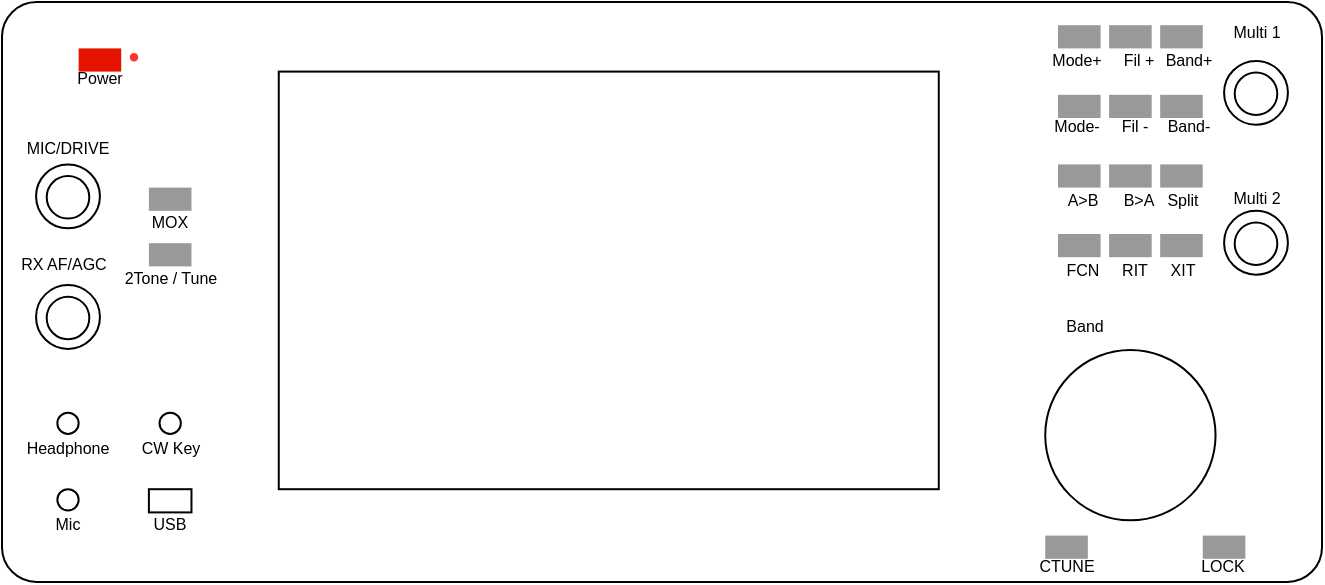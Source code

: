 <mxfile version="22.1.2" type="device" pages="4">
  <diagram name="Updated G2 Front Panel V1" id="MgbidGBqcdKT8t0jtWqK">
    <mxGraphModel dx="2044" dy="1166" grid="1" gridSize="1.181" guides="1" tooltips="1" connect="1" arrows="1" fold="1" page="1" pageScale="1" pageWidth="800" pageHeight="400" math="0" shadow="0">
      <root>
        <mxCell id="k5Z7qsVXE2uSTsqXlhwG-0" />
        <mxCell id="k5Z7qsVXE2uSTsqXlhwG-1" parent="k5Z7qsVXE2uSTsqXlhwG-0" />
        <mxCell id="k5Z7qsVXE2uSTsqXlhwG-2" value="" style="group;fontSize=8;fillColor=default;" parent="k5Z7qsVXE2uSTsqXlhwG-1" vertex="1" connectable="0">
          <mxGeometry width="660" height="290" as="geometry" />
        </mxCell>
        <mxCell id="k5Z7qsVXE2uSTsqXlhwG-3" value="" style="rounded=1;whiteSpace=wrap;html=1;arcSize=6;fillColor=none;fontSize=11;" parent="k5Z7qsVXE2uSTsqXlhwG-2" vertex="1">
          <mxGeometry width="660" height="290" as="geometry" />
        </mxCell>
        <mxCell id="k5Z7qsVXE2uSTsqXlhwG-4" value="" style="rounded=0;whiteSpace=wrap;html=1;fontSize=11;" parent="k5Z7qsVXE2uSTsqXlhwG-2" vertex="1">
          <mxGeometry x="138.387" y="34.8" width="330" height="208.8" as="geometry" />
        </mxCell>
        <mxCell id="k5Z7qsVXE2uSTsqXlhwG-5" value="" style="ellipse;whiteSpace=wrap;html=1;aspect=fixed;fontSize=11;" parent="k5Z7qsVXE2uSTsqXlhwG-2" vertex="1">
          <mxGeometry x="521.613" y="174" width="85.161" height="85.161" as="geometry" />
        </mxCell>
        <mxCell id="k5Z7qsVXE2uSTsqXlhwG-6" value="" style="group;fontSize=11;" parent="k5Z7qsVXE2uSTsqXlhwG-2" vertex="1" connectable="0">
          <mxGeometry x="17.032" y="141.52" width="31.935" height="34.8" as="geometry" />
        </mxCell>
        <mxCell id="k5Z7qsVXE2uSTsqXlhwG-7" value="" style="ellipse;whiteSpace=wrap;html=1;aspect=fixed;fontSize=11;" parent="k5Z7qsVXE2uSTsqXlhwG-6" vertex="1">
          <mxGeometry width="31.935" height="31.935" as="geometry" />
        </mxCell>
        <mxCell id="k5Z7qsVXE2uSTsqXlhwG-8" value="" style="ellipse;whiteSpace=wrap;html=1;aspect=fixed;fontSize=11;" parent="k5Z7qsVXE2uSTsqXlhwG-6" vertex="1">
          <mxGeometry x="5.323" y="5.8" width="21.29" height="21.29" as="geometry" />
        </mxCell>
        <mxCell id="k5Z7qsVXE2uSTsqXlhwG-9" value="" style="group;fontSize=11;" parent="k5Z7qsVXE2uSTsqXlhwG-2" vertex="1" connectable="0">
          <mxGeometry x="17.032" y="81.2" width="31.935" height="34.8" as="geometry" />
        </mxCell>
        <mxCell id="k5Z7qsVXE2uSTsqXlhwG-10" value="" style="ellipse;whiteSpace=wrap;html=1;aspect=fixed;fontSize=11;" parent="k5Z7qsVXE2uSTsqXlhwG-9" vertex="1">
          <mxGeometry width="31.935" height="31.935" as="geometry" />
        </mxCell>
        <mxCell id="k5Z7qsVXE2uSTsqXlhwG-11" value="" style="ellipse;whiteSpace=wrap;html=1;aspect=fixed;fontSize=11;" parent="k5Z7qsVXE2uSTsqXlhwG-9" vertex="1">
          <mxGeometry x="5.323" y="5.8" width="21.29" height="21.29" as="geometry" />
        </mxCell>
        <mxCell id="k5Z7qsVXE2uSTsqXlhwG-12" value="" style="ellipse;whiteSpace=wrap;html=1;aspect=fixed;fontSize=11;" parent="k5Z7qsVXE2uSTsqXlhwG-2" vertex="1">
          <mxGeometry x="27.677" y="243.6" width="10.645" height="10.645" as="geometry" />
        </mxCell>
        <mxCell id="k5Z7qsVXE2uSTsqXlhwG-13" value="" style="ellipse;whiteSpace=wrap;html=1;aspect=fixed;fontSize=11;" parent="k5Z7qsVXE2uSTsqXlhwG-2" vertex="1">
          <mxGeometry x="27.677" y="205.32" width="10.645" height="10.645" as="geometry" />
        </mxCell>
        <mxCell id="k5Z7qsVXE2uSTsqXlhwG-14" value="" style="ellipse;whiteSpace=wrap;html=1;aspect=fixed;fontSize=11;" parent="k5Z7qsVXE2uSTsqXlhwG-2" vertex="1">
          <mxGeometry x="78.774" y="205.32" width="10.645" height="10.645" as="geometry" />
        </mxCell>
        <mxCell id="k5Z7qsVXE2uSTsqXlhwG-15" value="" style="rounded=0;whiteSpace=wrap;html=1;fontSize=11;" parent="k5Z7qsVXE2uSTsqXlhwG-2" vertex="1">
          <mxGeometry x="73.452" y="243.6" width="21.29" height="11.6" as="geometry" />
        </mxCell>
        <mxCell id="k5Z7qsVXE2uSTsqXlhwG-16" value="&lt;font style=&quot;font-size: 8px;&quot;&gt;Mic&lt;/font&gt;" style="text;html=1;strokeColor=none;fillColor=none;align=center;verticalAlign=middle;whiteSpace=wrap;rounded=0;fontSize=8;" parent="k5Z7qsVXE2uSTsqXlhwG-2" vertex="1">
          <mxGeometry x="17.032" y="255.2" width="31.935" height="11.6" as="geometry" />
        </mxCell>
        <mxCell id="k5Z7qsVXE2uSTsqXlhwG-17" value="&lt;font style=&quot;font-size: 8px;&quot;&gt;Headphone&lt;/font&gt;" style="text;html=1;strokeColor=none;fillColor=none;align=center;verticalAlign=middle;whiteSpace=wrap;rounded=0;fontSize=8;" parent="k5Z7qsVXE2uSTsqXlhwG-2" vertex="1">
          <mxGeometry x="17.032" y="216.92" width="31.935" height="11.6" as="geometry" />
        </mxCell>
        <mxCell id="k5Z7qsVXE2uSTsqXlhwG-18" value="&lt;font style=&quot;font-size: 8px;&quot;&gt;CW Key&lt;/font&gt;" style="text;html=1;strokeColor=none;fillColor=none;align=center;verticalAlign=middle;whiteSpace=wrap;rounded=0;fontSize=8;" parent="k5Z7qsVXE2uSTsqXlhwG-2" vertex="1">
          <mxGeometry x="59.613" y="216.92" width="48.968" height="11.6" as="geometry" />
        </mxCell>
        <mxCell id="k5Z7qsVXE2uSTsqXlhwG-19" value="&lt;font style=&quot;font-size: 8px;&quot;&gt;USB&lt;/font&gt;" style="text;html=1;strokeColor=none;fillColor=none;align=center;verticalAlign=middle;whiteSpace=wrap;rounded=0;fontSize=8;" parent="k5Z7qsVXE2uSTsqXlhwG-2" vertex="1">
          <mxGeometry x="68.129" y="255.2" width="31.935" height="11.6" as="geometry" />
        </mxCell>
        <mxCell id="k5Z7qsVXE2uSTsqXlhwG-20" value="" style="group;fontSize=11;" parent="k5Z7qsVXE2uSTsqXlhwG-2" vertex="1" connectable="0">
          <mxGeometry x="611.032" y="29.44" width="31.935" height="34.8" as="geometry" />
        </mxCell>
        <mxCell id="k5Z7qsVXE2uSTsqXlhwG-21" value="" style="ellipse;whiteSpace=wrap;html=1;aspect=fixed;fontSize=11;" parent="k5Z7qsVXE2uSTsqXlhwG-20" vertex="1">
          <mxGeometry width="31.935" height="31.935" as="geometry" />
        </mxCell>
        <mxCell id="k5Z7qsVXE2uSTsqXlhwG-22" value="" style="ellipse;whiteSpace=wrap;html=1;aspect=fixed;fontSize=11;" parent="k5Z7qsVXE2uSTsqXlhwG-20" vertex="1">
          <mxGeometry x="5.323" y="5.8" width="21.29" height="21.29" as="geometry" />
        </mxCell>
        <mxCell id="k5Z7qsVXE2uSTsqXlhwG-23" value="" style="group;fontSize=11;" parent="k5Z7qsVXE2uSTsqXlhwG-2" vertex="1" connectable="0">
          <mxGeometry x="611.032" y="104.4" width="31.935" height="34.8" as="geometry" />
        </mxCell>
        <mxCell id="k5Z7qsVXE2uSTsqXlhwG-24" value="" style="ellipse;whiteSpace=wrap;html=1;aspect=fixed;fontSize=11;" parent="k5Z7qsVXE2uSTsqXlhwG-23" vertex="1">
          <mxGeometry width="31.935" height="31.935" as="geometry" />
        </mxCell>
        <mxCell id="k5Z7qsVXE2uSTsqXlhwG-25" value="" style="ellipse;whiteSpace=wrap;html=1;aspect=fixed;fontSize=11;" parent="k5Z7qsVXE2uSTsqXlhwG-23" vertex="1">
          <mxGeometry x="5.323" y="5.8" width="21.29" height="21.29" as="geometry" />
        </mxCell>
        <mxCell id="k5Z7qsVXE2uSTsqXlhwG-26" value="" style="rounded=0;whiteSpace=wrap;html=1;fillColor=#e51400;fontColor=#ffffff;strokeColor=none;fontSize=11;" parent="k5Z7qsVXE2uSTsqXlhwG-2" vertex="1">
          <mxGeometry x="38.323" y="23.2" width="21.29" height="11.6" as="geometry" />
        </mxCell>
        <mxCell id="k5Z7qsVXE2uSTsqXlhwG-27" value="" style="rounded=0;whiteSpace=wrap;html=1;fillColor=#999999;fontColor=#ffffff;strokeColor=none;fontSize=11;" parent="k5Z7qsVXE2uSTsqXlhwG-2" vertex="1">
          <mxGeometry x="73.452" y="92.8" width="21.29" height="11.6" as="geometry" />
        </mxCell>
        <mxCell id="k5Z7qsVXE2uSTsqXlhwG-28" value="" style="rounded=0;whiteSpace=wrap;html=1;fillColor=#999999;fontColor=#ffffff;strokeColor=none;fontSize=11;" parent="k5Z7qsVXE2uSTsqXlhwG-2" vertex="1">
          <mxGeometry x="73.452" y="120.6" width="21.29" height="11.6" as="geometry" />
        </mxCell>
        <mxCell id="k5Z7qsVXE2uSTsqXlhwG-29" value="" style="rounded=0;whiteSpace=wrap;html=1;fillColor=#999999;fontColor=#ffffff;strokeColor=none;fontSize=11;" parent="k5Z7qsVXE2uSTsqXlhwG-2" vertex="1">
          <mxGeometry x="521.613" y="266.8" width="21.29" height="11.6" as="geometry" />
        </mxCell>
        <mxCell id="k5Z7qsVXE2uSTsqXlhwG-30" value="" style="rounded=0;whiteSpace=wrap;html=1;fillColor=#999999;fontColor=#ffffff;strokeColor=none;fontSize=11;" parent="k5Z7qsVXE2uSTsqXlhwG-2" vertex="1">
          <mxGeometry x="600.387" y="266.8" width="21.29" height="11.6" as="geometry" />
        </mxCell>
        <mxCell id="k5Z7qsVXE2uSTsqXlhwG-31" value="" style="rounded=0;whiteSpace=wrap;html=1;fillColor=#999999;fontColor=#ffffff;strokeColor=none;fontSize=8;" parent="k5Z7qsVXE2uSTsqXlhwG-2" vertex="1">
          <mxGeometry x="528" y="11.6" width="21.29" height="11.6" as="geometry" />
        </mxCell>
        <mxCell id="k5Z7qsVXE2uSTsqXlhwG-32" value="" style="rounded=0;whiteSpace=wrap;html=1;fillColor=#999999;fontColor=#ffffff;strokeColor=none;fontSize=8;" parent="k5Z7qsVXE2uSTsqXlhwG-2" vertex="1">
          <mxGeometry x="553.548" y="11.6" width="21.29" height="11.6" as="geometry" />
        </mxCell>
        <mxCell id="k5Z7qsVXE2uSTsqXlhwG-33" value="" style="rounded=0;whiteSpace=wrap;html=1;fillColor=#999999;fontColor=#ffffff;strokeColor=none;fontSize=8;" parent="k5Z7qsVXE2uSTsqXlhwG-2" vertex="1">
          <mxGeometry x="579.097" y="11.6" width="21.29" height="11.6" as="geometry" />
        </mxCell>
        <mxCell id="k5Z7qsVXE2uSTsqXlhwG-34" value="" style="rounded=0;whiteSpace=wrap;html=1;fillColor=#999999;fontColor=#ffffff;strokeColor=none;fontSize=8;" parent="k5Z7qsVXE2uSTsqXlhwG-2" vertex="1">
          <mxGeometry x="528" y="46.4" width="21.29" height="11.6" as="geometry" />
        </mxCell>
        <mxCell id="k5Z7qsVXE2uSTsqXlhwG-35" value="" style="rounded=0;whiteSpace=wrap;html=1;fillColor=#999999;fontColor=#ffffff;strokeColor=none;fontSize=8;" parent="k5Z7qsVXE2uSTsqXlhwG-2" vertex="1">
          <mxGeometry x="553.548" y="46.4" width="21.29" height="11.6" as="geometry" />
        </mxCell>
        <mxCell id="k5Z7qsVXE2uSTsqXlhwG-36" value="" style="rounded=0;whiteSpace=wrap;html=1;fillColor=#999999;fontColor=#ffffff;strokeColor=none;fontSize=8;" parent="k5Z7qsVXE2uSTsqXlhwG-2" vertex="1">
          <mxGeometry x="579.097" y="46.4" width="21.29" height="11.6" as="geometry" />
        </mxCell>
        <mxCell id="k5Z7qsVXE2uSTsqXlhwG-37" value="" style="rounded=0;whiteSpace=wrap;html=1;fillColor=#999999;fontColor=#ffffff;strokeColor=none;fontSize=8;" parent="k5Z7qsVXE2uSTsqXlhwG-2" vertex="1">
          <mxGeometry x="528" y="81.2" width="21.29" height="11.6" as="geometry" />
        </mxCell>
        <mxCell id="k5Z7qsVXE2uSTsqXlhwG-38" value="" style="rounded=0;whiteSpace=wrap;html=1;fillColor=#999999;fontColor=#ffffff;strokeColor=none;fontSize=8;" parent="k5Z7qsVXE2uSTsqXlhwG-2" vertex="1">
          <mxGeometry x="553.548" y="81.2" width="21.29" height="11.6" as="geometry" />
        </mxCell>
        <mxCell id="k5Z7qsVXE2uSTsqXlhwG-39" value="" style="rounded=0;whiteSpace=wrap;html=1;fillColor=#999999;fontColor=#ffffff;strokeColor=none;fontSize=8;" parent="k5Z7qsVXE2uSTsqXlhwG-2" vertex="1">
          <mxGeometry x="579.097" y="81.2" width="21.29" height="11.6" as="geometry" />
        </mxCell>
        <mxCell id="k5Z7qsVXE2uSTsqXlhwG-40" value="" style="rounded=0;whiteSpace=wrap;html=1;fillColor=#999999;fontColor=#ffffff;strokeColor=none;fontSize=8;" parent="k5Z7qsVXE2uSTsqXlhwG-2" vertex="1">
          <mxGeometry x="528" y="116.0" width="21.29" height="11.6" as="geometry" />
        </mxCell>
        <mxCell id="k5Z7qsVXE2uSTsqXlhwG-41" value="" style="rounded=0;whiteSpace=wrap;html=1;fillColor=#999999;fontColor=#ffffff;strokeColor=none;fontSize=8;" parent="k5Z7qsVXE2uSTsqXlhwG-2" vertex="1">
          <mxGeometry x="553.548" y="116.0" width="21.29" height="11.6" as="geometry" />
        </mxCell>
        <mxCell id="k5Z7qsVXE2uSTsqXlhwG-42" value="" style="rounded=0;whiteSpace=wrap;html=1;fillColor=#999999;fontColor=#ffffff;strokeColor=none;fontSize=8;" parent="k5Z7qsVXE2uSTsqXlhwG-2" vertex="1">
          <mxGeometry x="579.097" y="116.0" width="21.29" height="11.6" as="geometry" />
        </mxCell>
        <mxCell id="k5Z7qsVXE2uSTsqXlhwG-43" value="&lt;font style=&quot;font-size: 8px;&quot;&gt;Power&lt;/font&gt;" style="text;html=1;strokeColor=none;fillColor=none;align=center;verticalAlign=middle;whiteSpace=wrap;rounded=0;fontSize=8;" parent="k5Z7qsVXE2uSTsqXlhwG-2" vertex="1">
          <mxGeometry x="33" y="32.48" width="31.935" height="11.6" as="geometry" />
        </mxCell>
        <mxCell id="k5Z7qsVXE2uSTsqXlhwG-44" value="&lt;font style=&quot;font-size: 8px;&quot;&gt;MOX&lt;/font&gt;" style="text;html=1;strokeColor=none;fillColor=none;align=center;verticalAlign=middle;whiteSpace=wrap;rounded=0;fontSize=8;" parent="k5Z7qsVXE2uSTsqXlhwG-2" vertex="1">
          <mxGeometry x="68.129" y="104.4" width="31.935" height="11.6" as="geometry" />
        </mxCell>
        <mxCell id="k5Z7qsVXE2uSTsqXlhwG-45" value="&lt;font style=&quot;font-size: 8px;&quot;&gt;Mode+&lt;/font&gt;" style="text;html=1;strokeColor=none;fillColor=none;align=center;verticalAlign=middle;whiteSpace=wrap;rounded=0;fontSize=8;" parent="k5Z7qsVXE2uSTsqXlhwG-2" vertex="1">
          <mxGeometry x="518.161" y="23.56" width="39.387" height="11.6" as="geometry" />
        </mxCell>
        <mxCell id="k5Z7qsVXE2uSTsqXlhwG-46" value="&lt;font style=&quot;font-size: 8px;&quot;&gt;Mode-&lt;/font&gt;" style="text;html=1;strokeColor=none;fillColor=none;align=center;verticalAlign=middle;whiteSpace=wrap;rounded=0;fontSize=8;" parent="k5Z7qsVXE2uSTsqXlhwG-2" vertex="1">
          <mxGeometry x="518.161" y="56.04" width="39.387" height="11.6" as="geometry" />
        </mxCell>
        <mxCell id="k5Z7qsVXE2uSTsqXlhwG-47" value="&lt;font style=&quot;font-size: 8px;&quot;&gt;Fil +&lt;/font&gt;" style="text;html=1;strokeColor=none;fillColor=none;align=center;verticalAlign=middle;whiteSpace=wrap;rounded=0;fontSize=8;" parent="k5Z7qsVXE2uSTsqXlhwG-2" vertex="1">
          <mxGeometry x="548.5" y="23.56" width="39.387" height="11.6" as="geometry" />
        </mxCell>
        <mxCell id="k5Z7qsVXE2uSTsqXlhwG-48" value="&lt;font style=&quot;font-size: 8px;&quot;&gt;Fil -&lt;/font&gt;" style="text;html=1;strokeColor=none;fillColor=none;align=center;verticalAlign=middle;whiteSpace=wrap;rounded=0;fontSize=8;" parent="k5Z7qsVXE2uSTsqXlhwG-2" vertex="1">
          <mxGeometry x="546.903" y="56.04" width="39.387" height="11.6" as="geometry" />
        </mxCell>
        <mxCell id="k5Z7qsVXE2uSTsqXlhwG-49" value="&lt;font style=&quot;font-size: 8px;&quot;&gt;Band+&lt;/font&gt;" style="text;html=1;strokeColor=none;fillColor=none;align=center;verticalAlign=middle;whiteSpace=wrap;rounded=0;fontSize=8;" parent="k5Z7qsVXE2uSTsqXlhwG-2" vertex="1">
          <mxGeometry x="573.516" y="23.56" width="39.387" height="11.6" as="geometry" />
        </mxCell>
        <mxCell id="k5Z7qsVXE2uSTsqXlhwG-50" value="&lt;font style=&quot;font-size: 8px;&quot;&gt;Band-&lt;/font&gt;" style="text;html=1;strokeColor=none;fillColor=none;align=center;verticalAlign=middle;whiteSpace=wrap;rounded=0;fontSize=8;" parent="k5Z7qsVXE2uSTsqXlhwG-2" vertex="1">
          <mxGeometry x="573.516" y="56.04" width="39.387" height="11.6" as="geometry" />
        </mxCell>
        <mxCell id="k5Z7qsVXE2uSTsqXlhwG-51" value="&lt;font style=&quot;font-size: 8px;&quot;&gt;A&amp;gt;B&lt;/font&gt;" style="text;html=1;strokeColor=none;fillColor=none;align=center;verticalAlign=middle;whiteSpace=wrap;rounded=0;fontSize=8;" parent="k5Z7qsVXE2uSTsqXlhwG-2" vertex="1">
          <mxGeometry x="521.355" y="93.16" width="39.387" height="11.6" as="geometry" />
        </mxCell>
        <mxCell id="k5Z7qsVXE2uSTsqXlhwG-52" value="&lt;font style=&quot;font-size: 8px;&quot;&gt;B&amp;gt;A&lt;/font&gt;" style="text;html=1;strokeColor=none;fillColor=none;align=center;verticalAlign=middle;whiteSpace=wrap;rounded=0;fontSize=8;" parent="k5Z7qsVXE2uSTsqXlhwG-2" vertex="1">
          <mxGeometry x="549.032" y="93.16" width="39.387" height="11.6" as="geometry" />
        </mxCell>
        <mxCell id="k5Z7qsVXE2uSTsqXlhwG-53" value="&lt;font style=&quot;font-size: 8px;&quot;&gt;Split&lt;/font&gt;" style="text;html=1;strokeColor=none;fillColor=none;align=center;verticalAlign=middle;whiteSpace=wrap;rounded=0;fontSize=8;" parent="k5Z7qsVXE2uSTsqXlhwG-2" vertex="1">
          <mxGeometry x="571.387" y="93.16" width="39.387" height="11.6" as="geometry" />
        </mxCell>
        <mxCell id="k5Z7qsVXE2uSTsqXlhwG-54" value="&lt;font style=&quot;font-size: 8px;&quot;&gt;FCN&lt;/font&gt;" style="text;html=1;strokeColor=none;fillColor=none;align=center;verticalAlign=middle;whiteSpace=wrap;rounded=0;fontSize=8;" parent="k5Z7qsVXE2uSTsqXlhwG-2" vertex="1">
          <mxGeometry x="521.355" y="127.96" width="39.387" height="11.6" as="geometry" />
        </mxCell>
        <mxCell id="k5Z7qsVXE2uSTsqXlhwG-55" value="&lt;font style=&quot;font-size: 8px;&quot;&gt;RIT&lt;/font&gt;" style="text;html=1;strokeColor=none;fillColor=none;align=center;verticalAlign=middle;whiteSpace=wrap;rounded=0;fontSize=8;" parent="k5Z7qsVXE2uSTsqXlhwG-2" vertex="1">
          <mxGeometry x="546.903" y="127.96" width="39.387" height="11.6" as="geometry" />
        </mxCell>
        <mxCell id="k5Z7qsVXE2uSTsqXlhwG-56" value="&lt;font style=&quot;font-size: 8px;&quot;&gt;XIT&lt;/font&gt;" style="text;html=1;strokeColor=none;fillColor=none;align=center;verticalAlign=middle;whiteSpace=wrap;rounded=0;fontSize=8;" parent="k5Z7qsVXE2uSTsqXlhwG-2" vertex="1">
          <mxGeometry x="571.387" y="127.96" width="39.387" height="11.6" as="geometry" />
        </mxCell>
        <mxCell id="k5Z7qsVXE2uSTsqXlhwG-57" value="&lt;font style=&quot;font-size: 8px;&quot;&gt;CTUNE&lt;/font&gt;" style="text;html=1;strokeColor=none;fillColor=none;align=center;verticalAlign=middle;whiteSpace=wrap;rounded=0;fontSize=8;" parent="k5Z7qsVXE2uSTsqXlhwG-2" vertex="1">
          <mxGeometry x="512.562" y="280.0" width="39.387" height="4.64" as="geometry" />
        </mxCell>
        <mxCell id="k5Z7qsVXE2uSTsqXlhwG-58" value="&lt;font style=&quot;font-size: 8px;&quot;&gt;LOCK&lt;/font&gt;" style="text;html=1;strokeColor=none;fillColor=none;align=center;verticalAlign=middle;whiteSpace=wrap;rounded=0;fontSize=8;" parent="k5Z7qsVXE2uSTsqXlhwG-2" vertex="1">
          <mxGeometry x="591.334" y="280.0" width="39.387" height="4.64" as="geometry" />
        </mxCell>
        <mxCell id="k5Z7qsVXE2uSTsqXlhwG-59" value="&lt;font style=&quot;font-size: 8px;&quot;&gt;2Tone / Tune&lt;/font&gt;" style="text;html=1;strokeColor=none;fillColor=none;align=center;verticalAlign=middle;whiteSpace=wrap;rounded=0;fontSize=8;" parent="k5Z7qsVXE2uSTsqXlhwG-2" vertex="1">
          <mxGeometry x="59.05" y="132.4" width="50.79" height="11.6" as="geometry" />
        </mxCell>
        <mxCell id="k5Z7qsVXE2uSTsqXlhwG-60" value="" style="ellipse;whiteSpace=wrap;html=1;aspect=fixed;strokeColor=none;fillColor=#FF3333;fontSize=11;" parent="k5Z7qsVXE2uSTsqXlhwG-2" vertex="1">
          <mxGeometry x="63.871" y="25.52" width="4.258" height="4.258" as="geometry" />
        </mxCell>
        <mxCell id="k5Z7qsVXE2uSTsqXlhwG-61" value="&lt;font style=&quot;font-size: 8px;&quot;&gt;MIC/DRIVE&lt;/font&gt;" style="text;html=1;strokeColor=none;fillColor=none;align=center;verticalAlign=middle;whiteSpace=wrap;rounded=0;fontSize=8;" parent="k5Z7qsVXE2uSTsqXlhwG-2" vertex="1">
          <mxGeometry x="5.95" y="67.64" width="54.1" height="11.6" as="geometry" />
        </mxCell>
        <mxCell id="k5Z7qsVXE2uSTsqXlhwG-62" value="&lt;font style=&quot;font-size: 8px;&quot;&gt;RX AF/AGC&lt;/font&gt;" style="text;html=1;strokeColor=none;fillColor=none;align=center;verticalAlign=middle;whiteSpace=wrap;rounded=0;fontSize=8;" parent="k5Z7qsVXE2uSTsqXlhwG-2" vertex="1">
          <mxGeometry x="5" y="124.96" width="52.48" height="11.6" as="geometry" />
        </mxCell>
        <mxCell id="k5Z7qsVXE2uSTsqXlhwG-63" value="&lt;font style=&quot;font-size: 8px;&quot;&gt;Multi 1&lt;/font&gt;" style="text;html=1;strokeColor=none;fillColor=none;align=center;verticalAlign=middle;whiteSpace=wrap;rounded=0;fontSize=8;" parent="k5Z7qsVXE2uSTsqXlhwG-2" vertex="1">
          <mxGeometry x="602.516" y="9.56" width="48.968" height="11.6" as="geometry" />
        </mxCell>
        <mxCell id="k5Z7qsVXE2uSTsqXlhwG-64" value="Multi 2" style="text;html=1;strokeColor=none;fillColor=none;align=center;verticalAlign=middle;whiteSpace=wrap;rounded=0;fontSize=8;" parent="k5Z7qsVXE2uSTsqXlhwG-2" vertex="1">
          <mxGeometry x="602.516" y="92.2" width="48.968" height="11.6" as="geometry" />
        </mxCell>
        <mxCell id="vkE9iVCmeaFRQtFSjssB-4" value="&lt;font style=&quot;font-size: 8px;&quot;&gt;Band&lt;/font&gt;" style="text;html=1;strokeColor=none;fillColor=none;align=center;verticalAlign=middle;whiteSpace=wrap;rounded=0;fontSize=8;" parent="k5Z7qsVXE2uSTsqXlhwG-2" vertex="1">
          <mxGeometry x="528" y="156.33" width="26.55" height="11.6" as="geometry" />
        </mxCell>
      </root>
    </mxGraphModel>
  </diagram>
  <diagram name="Pushbutton Numbers" id="GGCvKiIEJ6NkXWfE5UA7">
    <mxGraphModel dx="973" dy="555" grid="1" gridSize="1.181" guides="1" tooltips="1" connect="1" arrows="1" fold="1" page="1" pageScale="1" pageWidth="800" pageHeight="400" math="0" shadow="0">
      <root>
        <mxCell id="PnoAbcrSNveIQKFYIzmk-0" />
        <mxCell id="PnoAbcrSNveIQKFYIzmk-1" parent="PnoAbcrSNveIQKFYIzmk-0" />
        <mxCell id="Cv_UmFUOSEC3HczYZPW1-0" value="" style="group;fontSize=8;fillColor=default;" vertex="1" connectable="0" parent="PnoAbcrSNveIQKFYIzmk-1">
          <mxGeometry width="660.391" height="290" as="geometry" />
        </mxCell>
        <mxCell id="Cv_UmFUOSEC3HczYZPW1-1" value="" style="rounded=1;whiteSpace=wrap;html=1;arcSize=6;fillColor=none;fontSize=11;" vertex="1" parent="Cv_UmFUOSEC3HczYZPW1-0">
          <mxGeometry width="660" height="290" as="geometry" />
        </mxCell>
        <mxCell id="Cv_UmFUOSEC3HczYZPW1-2" value="" style="rounded=0;whiteSpace=wrap;html=1;fontSize=11;" vertex="1" parent="Cv_UmFUOSEC3HczYZPW1-0">
          <mxGeometry x="138.387" y="34.8" width="330" height="208.8" as="geometry" />
        </mxCell>
        <mxCell id="Cv_UmFUOSEC3HczYZPW1-3" value="" style="ellipse;whiteSpace=wrap;html=1;aspect=fixed;fontSize=11;" vertex="1" parent="Cv_UmFUOSEC3HczYZPW1-0">
          <mxGeometry x="521.613" y="174" width="85.161" height="85.161" as="geometry" />
        </mxCell>
        <mxCell id="Cv_UmFUOSEC3HczYZPW1-4" value="" style="group;fontSize=11;" vertex="1" connectable="0" parent="Cv_UmFUOSEC3HczYZPW1-0">
          <mxGeometry x="17.032" y="141.52" width="31.935" height="34.8" as="geometry" />
        </mxCell>
        <mxCell id="Cv_UmFUOSEC3HczYZPW1-5" value="" style="ellipse;whiteSpace=wrap;html=1;aspect=fixed;fontSize=11;" vertex="1" parent="Cv_UmFUOSEC3HczYZPW1-4">
          <mxGeometry width="31.935" height="31.935" as="geometry" />
        </mxCell>
        <mxCell id="Cv_UmFUOSEC3HczYZPW1-6" value="" style="ellipse;whiteSpace=wrap;html=1;aspect=fixed;fontSize=11;" vertex="1" parent="Cv_UmFUOSEC3HczYZPW1-4">
          <mxGeometry x="5.323" y="5.8" width="21.29" height="21.29" as="geometry" />
        </mxCell>
        <mxCell id="Cv_UmFUOSEC3HczYZPW1-7" value="" style="group;fontSize=11;" vertex="1" connectable="0" parent="Cv_UmFUOSEC3HczYZPW1-0">
          <mxGeometry x="17.032" y="81.2" width="41.789" height="57.091" as="geometry" />
        </mxCell>
        <mxCell id="Cv_UmFUOSEC3HczYZPW1-8" value="" style="ellipse;whiteSpace=wrap;html=1;aspect=fixed;fontSize=11;" vertex="1" parent="Cv_UmFUOSEC3HczYZPW1-7">
          <mxGeometry width="31.935" height="31.935" as="geometry" />
        </mxCell>
        <mxCell id="Cv_UmFUOSEC3HczYZPW1-9" value="" style="ellipse;whiteSpace=wrap;html=1;aspect=fixed;fontSize=11;" vertex="1" parent="Cv_UmFUOSEC3HczYZPW1-7">
          <mxGeometry x="5.323" y="5.8" width="21.29" height="21.29" as="geometry" />
        </mxCell>
        <mxCell id="8dhD_NbWST-Ea3kdfHWU-4" value="PB11" style="text;html=1;strokeColor=none;fillColor=none;align=center;verticalAlign=middle;whiteSpace=wrap;rounded=0;fontColor=#FF3333;fontSize=10;" vertex="1" parent="Cv_UmFUOSEC3HczYZPW1-7">
          <mxGeometry x="-14.211" y="24.091" width="60" height="30" as="geometry" />
        </mxCell>
        <mxCell id="Cv_UmFUOSEC3HczYZPW1-10" value="" style="ellipse;whiteSpace=wrap;html=1;aspect=fixed;fontSize=11;" vertex="1" parent="Cv_UmFUOSEC3HczYZPW1-0">
          <mxGeometry x="27.677" y="243.6" width="10.645" height="10.645" as="geometry" />
        </mxCell>
        <mxCell id="Cv_UmFUOSEC3HczYZPW1-11" value="" style="ellipse;whiteSpace=wrap;html=1;aspect=fixed;fontSize=11;" vertex="1" parent="Cv_UmFUOSEC3HczYZPW1-0">
          <mxGeometry x="27.677" y="205.32" width="10.645" height="10.645" as="geometry" />
        </mxCell>
        <mxCell id="Cv_UmFUOSEC3HczYZPW1-12" value="" style="ellipse;whiteSpace=wrap;html=1;aspect=fixed;fontSize=11;" vertex="1" parent="Cv_UmFUOSEC3HczYZPW1-0">
          <mxGeometry x="78.774" y="205.32" width="10.645" height="10.645" as="geometry" />
        </mxCell>
        <mxCell id="Cv_UmFUOSEC3HczYZPW1-13" value="" style="rounded=0;whiteSpace=wrap;html=1;fontSize=11;" vertex="1" parent="Cv_UmFUOSEC3HczYZPW1-0">
          <mxGeometry x="73.452" y="243.6" width="21.29" height="11.6" as="geometry" />
        </mxCell>
        <mxCell id="Cv_UmFUOSEC3HczYZPW1-14" value="&lt;font style=&quot;font-size: 8px;&quot;&gt;Mic&lt;/font&gt;" style="text;html=1;strokeColor=none;fillColor=none;align=center;verticalAlign=middle;whiteSpace=wrap;rounded=0;fontSize=8;" vertex="1" parent="Cv_UmFUOSEC3HczYZPW1-0">
          <mxGeometry x="17.032" y="255.2" width="31.935" height="11.6" as="geometry" />
        </mxCell>
        <mxCell id="Cv_UmFUOSEC3HczYZPW1-15" value="&lt;font style=&quot;font-size: 8px;&quot;&gt;Headphone&lt;/font&gt;" style="text;html=1;strokeColor=none;fillColor=none;align=center;verticalAlign=middle;whiteSpace=wrap;rounded=0;fontSize=8;" vertex="1" parent="Cv_UmFUOSEC3HczYZPW1-0">
          <mxGeometry x="17.032" y="216.92" width="31.935" height="11.6" as="geometry" />
        </mxCell>
        <mxCell id="Cv_UmFUOSEC3HczYZPW1-16" value="&lt;font style=&quot;font-size: 8px;&quot;&gt;CW Key&lt;/font&gt;" style="text;html=1;strokeColor=none;fillColor=none;align=center;verticalAlign=middle;whiteSpace=wrap;rounded=0;fontSize=8;" vertex="1" parent="Cv_UmFUOSEC3HczYZPW1-0">
          <mxGeometry x="59.613" y="216.92" width="48.968" height="11.6" as="geometry" />
        </mxCell>
        <mxCell id="Cv_UmFUOSEC3HczYZPW1-17" value="&lt;font style=&quot;font-size: 8px;&quot;&gt;USB&lt;/font&gt;" style="text;html=1;strokeColor=none;fillColor=none;align=center;verticalAlign=middle;whiteSpace=wrap;rounded=0;fontSize=8;" vertex="1" parent="Cv_UmFUOSEC3HczYZPW1-0">
          <mxGeometry x="68.129" y="255.2" width="31.935" height="11.6" as="geometry" />
        </mxCell>
        <mxCell id="Cv_UmFUOSEC3HczYZPW1-18" value="" style="group;fontSize=11;" vertex="1" connectable="0" parent="Cv_UmFUOSEC3HczYZPW1-0">
          <mxGeometry x="611.032" y="29.44" width="31.935" height="34.8" as="geometry" />
        </mxCell>
        <mxCell id="Cv_UmFUOSEC3HczYZPW1-19" value="" style="ellipse;whiteSpace=wrap;html=1;aspect=fixed;fontSize=11;" vertex="1" parent="Cv_UmFUOSEC3HczYZPW1-18">
          <mxGeometry width="31.935" height="31.935" as="geometry" />
        </mxCell>
        <mxCell id="Cv_UmFUOSEC3HczYZPW1-20" value="" style="ellipse;whiteSpace=wrap;html=1;aspect=fixed;fontSize=11;" vertex="1" parent="Cv_UmFUOSEC3HczYZPW1-18">
          <mxGeometry x="5.323" y="5.8" width="21.29" height="21.29" as="geometry" />
        </mxCell>
        <mxCell id="Cv_UmFUOSEC3HczYZPW1-21" value="" style="group;fontSize=11;" vertex="1" connectable="0" parent="Cv_UmFUOSEC3HczYZPW1-0">
          <mxGeometry x="611.032" y="104.4" width="31.935" height="34.8" as="geometry" />
        </mxCell>
        <mxCell id="Cv_UmFUOSEC3HczYZPW1-22" value="" style="ellipse;whiteSpace=wrap;html=1;aspect=fixed;fontSize=11;" vertex="1" parent="Cv_UmFUOSEC3HczYZPW1-21">
          <mxGeometry width="31.935" height="31.935" as="geometry" />
        </mxCell>
        <mxCell id="Cv_UmFUOSEC3HczYZPW1-23" value="" style="ellipse;whiteSpace=wrap;html=1;aspect=fixed;fontSize=11;" vertex="1" parent="Cv_UmFUOSEC3HczYZPW1-21">
          <mxGeometry x="5.323" y="5.8" width="21.29" height="21.29" as="geometry" />
        </mxCell>
        <mxCell id="Cv_UmFUOSEC3HczYZPW1-24" value="" style="rounded=0;whiteSpace=wrap;html=1;fillColor=#e51400;fontColor=#ffffff;strokeColor=none;fontSize=11;" vertex="1" parent="Cv_UmFUOSEC3HczYZPW1-0">
          <mxGeometry x="38.323" y="23.2" width="21.29" height="11.6" as="geometry" />
        </mxCell>
        <mxCell id="Cv_UmFUOSEC3HczYZPW1-25" value="" style="rounded=0;whiteSpace=wrap;html=1;fillColor=#999999;fontColor=#ffffff;strokeColor=none;fontSize=11;" vertex="1" parent="Cv_UmFUOSEC3HczYZPW1-0">
          <mxGeometry x="73.452" y="92.8" width="21.29" height="11.6" as="geometry" />
        </mxCell>
        <mxCell id="Cv_UmFUOSEC3HczYZPW1-26" value="" style="rounded=0;whiteSpace=wrap;html=1;fillColor=#999999;fontColor=#ffffff;strokeColor=none;fontSize=11;" vertex="1" parent="Cv_UmFUOSEC3HczYZPW1-0">
          <mxGeometry x="73.452" y="120.6" width="21.29" height="11.6" as="geometry" />
        </mxCell>
        <mxCell id="Cv_UmFUOSEC3HczYZPW1-27" value="" style="rounded=0;whiteSpace=wrap;html=1;fillColor=#999999;fontColor=#ffffff;strokeColor=none;fontSize=11;" vertex="1" parent="Cv_UmFUOSEC3HczYZPW1-0">
          <mxGeometry x="521.613" y="266.8" width="21.29" height="11.6" as="geometry" />
        </mxCell>
        <mxCell id="Cv_UmFUOSEC3HczYZPW1-28" value="" style="rounded=0;whiteSpace=wrap;html=1;fillColor=#999999;fontColor=#ffffff;strokeColor=none;fontSize=11;" vertex="1" parent="Cv_UmFUOSEC3HczYZPW1-0">
          <mxGeometry x="600.387" y="266.8" width="21.29" height="11.6" as="geometry" />
        </mxCell>
        <mxCell id="Cv_UmFUOSEC3HczYZPW1-29" value="" style="rounded=0;whiteSpace=wrap;html=1;fillColor=#999999;fontColor=#ffffff;strokeColor=none;fontSize=8;" vertex="1" parent="Cv_UmFUOSEC3HczYZPW1-0">
          <mxGeometry x="528" y="11.6" width="21.29" height="11.6" as="geometry" />
        </mxCell>
        <mxCell id="Cv_UmFUOSEC3HczYZPW1-30" value="" style="rounded=0;whiteSpace=wrap;html=1;fillColor=#999999;fontColor=#ffffff;strokeColor=none;fontSize=8;" vertex="1" parent="Cv_UmFUOSEC3HczYZPW1-0">
          <mxGeometry x="553.548" y="11.6" width="21.29" height="11.6" as="geometry" />
        </mxCell>
        <mxCell id="Cv_UmFUOSEC3HczYZPW1-31" value="" style="rounded=0;whiteSpace=wrap;html=1;fillColor=#999999;fontColor=#ffffff;strokeColor=none;fontSize=8;" vertex="1" parent="Cv_UmFUOSEC3HczYZPW1-0">
          <mxGeometry x="579.097" y="11.6" width="21.29" height="11.6" as="geometry" />
        </mxCell>
        <mxCell id="Cv_UmFUOSEC3HczYZPW1-32" value="" style="rounded=0;whiteSpace=wrap;html=1;fillColor=#999999;fontColor=#ffffff;strokeColor=none;fontSize=8;" vertex="1" parent="Cv_UmFUOSEC3HczYZPW1-0">
          <mxGeometry x="528" y="46.4" width="21.29" height="11.6" as="geometry" />
        </mxCell>
        <mxCell id="Cv_UmFUOSEC3HczYZPW1-33" value="" style="rounded=0;whiteSpace=wrap;html=1;fillColor=#999999;fontColor=#ffffff;strokeColor=none;fontSize=8;" vertex="1" parent="Cv_UmFUOSEC3HczYZPW1-0">
          <mxGeometry x="553.548" y="46.4" width="21.29" height="11.6" as="geometry" />
        </mxCell>
        <mxCell id="Cv_UmFUOSEC3HczYZPW1-34" value="" style="rounded=0;whiteSpace=wrap;html=1;fillColor=#999999;fontColor=#ffffff;strokeColor=none;fontSize=8;" vertex="1" parent="Cv_UmFUOSEC3HczYZPW1-0">
          <mxGeometry x="579.097" y="46.4" width="21.29" height="11.6" as="geometry" />
        </mxCell>
        <mxCell id="Cv_UmFUOSEC3HczYZPW1-35" value="" style="rounded=0;whiteSpace=wrap;html=1;fillColor=#999999;fontColor=#ffffff;strokeColor=none;fontSize=8;" vertex="1" parent="Cv_UmFUOSEC3HczYZPW1-0">
          <mxGeometry x="528" y="81.2" width="21.29" height="11.6" as="geometry" />
        </mxCell>
        <mxCell id="Cv_UmFUOSEC3HczYZPW1-36" value="" style="rounded=0;whiteSpace=wrap;html=1;fillColor=#999999;fontColor=#ffffff;strokeColor=none;fontSize=8;" vertex="1" parent="Cv_UmFUOSEC3HczYZPW1-0">
          <mxGeometry x="553.548" y="81.2" width="21.29" height="11.6" as="geometry" />
        </mxCell>
        <mxCell id="Cv_UmFUOSEC3HczYZPW1-37" value="" style="rounded=0;whiteSpace=wrap;html=1;fillColor=#999999;fontColor=#ffffff;strokeColor=none;fontSize=8;" vertex="1" parent="Cv_UmFUOSEC3HczYZPW1-0">
          <mxGeometry x="579.097" y="81.2" width="21.29" height="11.6" as="geometry" />
        </mxCell>
        <mxCell id="Cv_UmFUOSEC3HczYZPW1-38" value="" style="rounded=0;whiteSpace=wrap;html=1;fillColor=#999999;fontColor=#ffffff;strokeColor=none;fontSize=8;" vertex="1" parent="Cv_UmFUOSEC3HczYZPW1-0">
          <mxGeometry x="528" y="116.0" width="21.29" height="11.6" as="geometry" />
        </mxCell>
        <mxCell id="Cv_UmFUOSEC3HczYZPW1-39" value="" style="rounded=0;whiteSpace=wrap;html=1;fillColor=#999999;fontColor=#ffffff;strokeColor=none;fontSize=8;" vertex="1" parent="Cv_UmFUOSEC3HczYZPW1-0">
          <mxGeometry x="553.548" y="116.0" width="21.29" height="11.6" as="geometry" />
        </mxCell>
        <mxCell id="Cv_UmFUOSEC3HczYZPW1-40" value="" style="rounded=0;whiteSpace=wrap;html=1;fillColor=#999999;fontColor=#ffffff;strokeColor=none;fontSize=8;" vertex="1" parent="Cv_UmFUOSEC3HczYZPW1-0">
          <mxGeometry x="579.097" y="116.0" width="21.29" height="11.6" as="geometry" />
        </mxCell>
        <mxCell id="Cv_UmFUOSEC3HczYZPW1-41" value="&lt;font style=&quot;font-size: 8px;&quot;&gt;Power&lt;/font&gt;" style="text;html=1;strokeColor=none;fillColor=none;align=center;verticalAlign=middle;whiteSpace=wrap;rounded=0;fontSize=8;" vertex="1" parent="Cv_UmFUOSEC3HczYZPW1-0">
          <mxGeometry x="33" y="32.48" width="31.935" height="11.6" as="geometry" />
        </mxCell>
        <mxCell id="Cv_UmFUOSEC3HczYZPW1-42" value="&lt;font style=&quot;font-size: 8px;&quot;&gt;MOX&lt;/font&gt;" style="text;html=1;strokeColor=none;fillColor=none;align=center;verticalAlign=middle;whiteSpace=wrap;rounded=0;fontSize=8;" vertex="1" parent="Cv_UmFUOSEC3HczYZPW1-0">
          <mxGeometry x="68.129" y="104.4" width="31.935" height="11.6" as="geometry" />
        </mxCell>
        <mxCell id="Cv_UmFUOSEC3HczYZPW1-43" value="&lt;font style=&quot;font-size: 8px;&quot;&gt;Mode+&lt;/font&gt;" style="text;html=1;strokeColor=none;fillColor=none;align=center;verticalAlign=middle;whiteSpace=wrap;rounded=0;fontSize=8;" vertex="1" parent="Cv_UmFUOSEC3HczYZPW1-0">
          <mxGeometry x="518.161" y="23.56" width="39.387" height="11.6" as="geometry" />
        </mxCell>
        <mxCell id="Cv_UmFUOSEC3HczYZPW1-44" value="&lt;font style=&quot;font-size: 8px;&quot;&gt;Mode-&lt;/font&gt;" style="text;html=1;strokeColor=none;fillColor=none;align=center;verticalAlign=middle;whiteSpace=wrap;rounded=0;fontSize=8;" vertex="1" parent="Cv_UmFUOSEC3HczYZPW1-0">
          <mxGeometry x="518.161" y="56.04" width="39.387" height="11.6" as="geometry" />
        </mxCell>
        <mxCell id="Cv_UmFUOSEC3HczYZPW1-45" value="&lt;font style=&quot;font-size: 8px;&quot;&gt;Fil +&lt;/font&gt;" style="text;html=1;strokeColor=none;fillColor=none;align=center;verticalAlign=middle;whiteSpace=wrap;rounded=0;fontSize=8;" vertex="1" parent="Cv_UmFUOSEC3HczYZPW1-0">
          <mxGeometry x="548.5" y="23.56" width="39.387" height="11.6" as="geometry" />
        </mxCell>
        <mxCell id="Cv_UmFUOSEC3HczYZPW1-46" value="&lt;font style=&quot;font-size: 8px;&quot;&gt;Fil -&lt;/font&gt;" style="text;html=1;strokeColor=none;fillColor=none;align=center;verticalAlign=middle;whiteSpace=wrap;rounded=0;fontSize=8;" vertex="1" parent="Cv_UmFUOSEC3HczYZPW1-0">
          <mxGeometry x="546.903" y="56.04" width="39.387" height="11.6" as="geometry" />
        </mxCell>
        <mxCell id="Cv_UmFUOSEC3HczYZPW1-47" value="&lt;font style=&quot;font-size: 8px;&quot;&gt;Band+&lt;/font&gt;" style="text;html=1;strokeColor=none;fillColor=none;align=center;verticalAlign=middle;whiteSpace=wrap;rounded=0;fontSize=8;" vertex="1" parent="Cv_UmFUOSEC3HczYZPW1-0">
          <mxGeometry x="573.516" y="23.56" width="39.387" height="11.6" as="geometry" />
        </mxCell>
        <mxCell id="Cv_UmFUOSEC3HczYZPW1-48" value="&lt;font style=&quot;font-size: 8px;&quot;&gt;Band-&lt;/font&gt;" style="text;html=1;strokeColor=none;fillColor=none;align=center;verticalAlign=middle;whiteSpace=wrap;rounded=0;fontSize=8;" vertex="1" parent="Cv_UmFUOSEC3HczYZPW1-0">
          <mxGeometry x="573.516" y="56.04" width="39.387" height="11.6" as="geometry" />
        </mxCell>
        <mxCell id="Cv_UmFUOSEC3HczYZPW1-49" value="&lt;font style=&quot;font-size: 8px;&quot;&gt;A&amp;gt;B&lt;/font&gt;" style="text;html=1;strokeColor=none;fillColor=none;align=center;verticalAlign=middle;whiteSpace=wrap;rounded=0;fontSize=8;" vertex="1" parent="Cv_UmFUOSEC3HczYZPW1-0">
          <mxGeometry x="521.355" y="93.16" width="39.387" height="11.6" as="geometry" />
        </mxCell>
        <mxCell id="Cv_UmFUOSEC3HczYZPW1-50" value="&lt;font style=&quot;font-size: 8px;&quot;&gt;B&amp;gt;A&lt;/font&gt;" style="text;html=1;strokeColor=none;fillColor=none;align=center;verticalAlign=middle;whiteSpace=wrap;rounded=0;fontSize=8;" vertex="1" parent="Cv_UmFUOSEC3HczYZPW1-0">
          <mxGeometry x="549.032" y="93.16" width="39.387" height="11.6" as="geometry" />
        </mxCell>
        <mxCell id="Cv_UmFUOSEC3HczYZPW1-51" value="&lt;font style=&quot;font-size: 8px;&quot;&gt;Split&lt;/font&gt;" style="text;html=1;strokeColor=none;fillColor=none;align=center;verticalAlign=middle;whiteSpace=wrap;rounded=0;fontSize=8;" vertex="1" parent="Cv_UmFUOSEC3HczYZPW1-0">
          <mxGeometry x="571.387" y="93.16" width="39.387" height="11.6" as="geometry" />
        </mxCell>
        <mxCell id="Cv_UmFUOSEC3HczYZPW1-52" value="&lt;font style=&quot;font-size: 8px;&quot;&gt;FCN&lt;/font&gt;" style="text;html=1;strokeColor=none;fillColor=none;align=center;verticalAlign=middle;whiteSpace=wrap;rounded=0;fontSize=8;" vertex="1" parent="Cv_UmFUOSEC3HczYZPW1-0">
          <mxGeometry x="521.355" y="127.96" width="39.387" height="11.6" as="geometry" />
        </mxCell>
        <mxCell id="Cv_UmFUOSEC3HczYZPW1-53" value="&lt;font style=&quot;font-size: 8px;&quot;&gt;RIT&lt;/font&gt;" style="text;html=1;strokeColor=none;fillColor=none;align=center;verticalAlign=middle;whiteSpace=wrap;rounded=0;fontSize=8;" vertex="1" parent="Cv_UmFUOSEC3HczYZPW1-0">
          <mxGeometry x="546.903" y="127.96" width="39.387" height="11.6" as="geometry" />
        </mxCell>
        <mxCell id="Cv_UmFUOSEC3HczYZPW1-54" value="&lt;font style=&quot;font-size: 8px;&quot;&gt;XIT&lt;/font&gt;" style="text;html=1;strokeColor=none;fillColor=none;align=center;verticalAlign=middle;whiteSpace=wrap;rounded=0;fontSize=8;" vertex="1" parent="Cv_UmFUOSEC3HczYZPW1-0">
          <mxGeometry x="571.387" y="127.96" width="39.387" height="11.6" as="geometry" />
        </mxCell>
        <mxCell id="Cv_UmFUOSEC3HczYZPW1-55" value="&lt;font style=&quot;font-size: 8px;&quot;&gt;CTUNE&lt;/font&gt;" style="text;html=1;strokeColor=none;fillColor=none;align=center;verticalAlign=middle;whiteSpace=wrap;rounded=0;fontSize=8;" vertex="1" parent="Cv_UmFUOSEC3HczYZPW1-0">
          <mxGeometry x="512.562" y="280.0" width="39.387" height="4.64" as="geometry" />
        </mxCell>
        <mxCell id="Cv_UmFUOSEC3HczYZPW1-56" value="&lt;font style=&quot;font-size: 8px;&quot;&gt;LOCK&lt;/font&gt;" style="text;html=1;strokeColor=none;fillColor=none;align=center;verticalAlign=middle;whiteSpace=wrap;rounded=0;fontSize=8;" vertex="1" parent="Cv_UmFUOSEC3HczYZPW1-0">
          <mxGeometry x="591.334" y="280.0" width="39.387" height="4.64" as="geometry" />
        </mxCell>
        <mxCell id="Cv_UmFUOSEC3HczYZPW1-57" value="&lt;font style=&quot;font-size: 8px;&quot;&gt;2Tone / Tune&lt;/font&gt;" style="text;html=1;strokeColor=none;fillColor=none;align=center;verticalAlign=middle;whiteSpace=wrap;rounded=0;fontSize=8;" vertex="1" parent="Cv_UmFUOSEC3HczYZPW1-0">
          <mxGeometry x="59.05" y="132.4" width="50.79" height="11.6" as="geometry" />
        </mxCell>
        <mxCell id="Cv_UmFUOSEC3HczYZPW1-58" value="" style="ellipse;whiteSpace=wrap;html=1;aspect=fixed;strokeColor=none;fillColor=#FF3333;fontSize=11;" vertex="1" parent="Cv_UmFUOSEC3HczYZPW1-0">
          <mxGeometry x="63.871" y="25.52" width="4.258" height="4.258" as="geometry" />
        </mxCell>
        <mxCell id="Cv_UmFUOSEC3HczYZPW1-59" value="&lt;font style=&quot;font-size: 8px;&quot;&gt;MIC/DRIVE&lt;/font&gt;" style="text;html=1;strokeColor=none;fillColor=none;align=center;verticalAlign=middle;whiteSpace=wrap;rounded=0;fontSize=8;" vertex="1" parent="Cv_UmFUOSEC3HczYZPW1-0">
          <mxGeometry x="5.95" y="67.64" width="54.1" height="11.6" as="geometry" />
        </mxCell>
        <mxCell id="Cv_UmFUOSEC3HczYZPW1-60" value="&lt;font style=&quot;font-size: 8px;&quot;&gt;RX AF/AGC&lt;/font&gt;" style="text;html=1;strokeColor=none;fillColor=none;align=center;verticalAlign=middle;whiteSpace=wrap;rounded=0;fontSize=8;" vertex="1" parent="Cv_UmFUOSEC3HczYZPW1-0">
          <mxGeometry x="5" y="124.96" width="52.48" height="11.6" as="geometry" />
        </mxCell>
        <mxCell id="Cv_UmFUOSEC3HczYZPW1-61" value="&lt;font style=&quot;font-size: 8px;&quot;&gt;Multi 1&lt;/font&gt;" style="text;html=1;strokeColor=none;fillColor=none;align=center;verticalAlign=middle;whiteSpace=wrap;rounded=0;fontSize=8;" vertex="1" parent="Cv_UmFUOSEC3HczYZPW1-0">
          <mxGeometry x="602.516" y="9.56" width="48.968" height="11.6" as="geometry" />
        </mxCell>
        <mxCell id="Cv_UmFUOSEC3HczYZPW1-62" value="Multi 2" style="text;html=1;strokeColor=none;fillColor=none;align=center;verticalAlign=middle;whiteSpace=wrap;rounded=0;fontSize=8;" vertex="1" parent="Cv_UmFUOSEC3HczYZPW1-0">
          <mxGeometry x="602.516" y="92.2" width="48.968" height="11.6" as="geometry" />
        </mxCell>
        <mxCell id="Cv_UmFUOSEC3HczYZPW1-63" value="&lt;font style=&quot;font-size: 8px;&quot;&gt;Band&lt;/font&gt;" style="text;html=1;strokeColor=none;fillColor=none;align=center;verticalAlign=middle;whiteSpace=wrap;rounded=0;fontSize=8;" vertex="1" parent="Cv_UmFUOSEC3HczYZPW1-0">
          <mxGeometry x="528" y="156.33" width="26.55" height="11.6" as="geometry" />
        </mxCell>
        <mxCell id="8dhD_NbWST-Ea3kdfHWU-5" value="PB47" style="text;html=1;strokeColor=none;fillColor=none;align=center;verticalAlign=middle;whiteSpace=wrap;rounded=0;fontColor=#FF3333;fontSize=10;" vertex="1" parent="Cv_UmFUOSEC3HczYZPW1-0">
          <mxGeometry x="77.951" y="83.001" width="60" height="30" as="geometry" />
        </mxCell>
        <mxCell id="8dhD_NbWST-Ea3kdfHWU-6" value="PB50" style="text;html=1;strokeColor=none;fillColor=none;align=center;verticalAlign=middle;whiteSpace=wrap;rounded=0;fontColor=#FF3333;fontSize=10;" vertex="1" parent="Cv_UmFUOSEC3HczYZPW1-0">
          <mxGeometry x="78.772" y="109.562" width="60" height="30" as="geometry" />
        </mxCell>
        <mxCell id="8dhD_NbWST-Ea3kdfHWU-7" value="PB45" style="text;html=1;strokeColor=none;fillColor=none;align=center;verticalAlign=middle;whiteSpace=wrap;rounded=0;fontColor=#FF3333;fontSize=10;" vertex="1" parent="Cv_UmFUOSEC3HczYZPW1-0">
          <mxGeometry x="505.51" y="253.09" width="28.35" height="15.82" as="geometry" />
        </mxCell>
        <mxCell id="8dhD_NbWST-Ea3kdfHWU-8" value="PB44" style="text;html=1;strokeColor=none;fillColor=none;align=center;verticalAlign=middle;whiteSpace=wrap;rounded=0;fontColor=#FF3333;fontSize=10;" vertex="1" parent="Cv_UmFUOSEC3HczYZPW1-0">
          <mxGeometry x="597.641" y="250.981" width="28.35" height="15.82" as="geometry" />
        </mxCell>
        <mxCell id="8dhD_NbWST-Ea3kdfHWU-9" value="" style="rounded=1;whiteSpace=wrap;html=1;arcSize=6;fillColor=none;fontSize=11;" vertex="1" parent="Cv_UmFUOSEC3HczYZPW1-0">
          <mxGeometry x="1.181" y="1.181" width="660" height="290" as="geometry" />
        </mxCell>
        <mxCell id="8dhD_NbWST-Ea3kdfHWU-10" value="PB31" style="text;html=1;strokeColor=none;fillColor=none;align=center;verticalAlign=middle;whiteSpace=wrap;rounded=0;fontColor=#FF3333;fontSize=10;" vertex="1" parent="Cv_UmFUOSEC3HczYZPW1-0">
          <mxGeometry x="521.611" y="-0.359" width="28.35" height="15.82" as="geometry" />
        </mxCell>
        <mxCell id="8dhD_NbWST-Ea3kdfHWU-11" value="PB32" style="text;html=1;strokeColor=none;fillColor=none;align=center;verticalAlign=middle;whiteSpace=wrap;rounded=0;fontColor=#FF3333;fontSize=10;" vertex="1" parent="Cv_UmFUOSEC3HczYZPW1-0">
          <mxGeometry x="552.422" y="-0.358" width="28.35" height="15.82" as="geometry" />
        </mxCell>
        <mxCell id="8dhD_NbWST-Ea3kdfHWU-13" value="PB34" style="text;html=1;strokeColor=none;fillColor=none;align=center;verticalAlign=middle;whiteSpace=wrap;rounded=0;fontColor=#FF3333;fontSize=10;" vertex="1" parent="Cv_UmFUOSEC3HczYZPW1-0">
          <mxGeometry x="521.612" y="33.072" width="28.35" height="15.82" as="geometry" />
        </mxCell>
        <mxCell id="8dhD_NbWST-Ea3kdfHWU-14" value="PB35" style="text;html=1;strokeColor=none;fillColor=none;align=center;verticalAlign=middle;whiteSpace=wrap;rounded=0;fontColor=#FF3333;fontSize=10;" vertex="1" parent="Cv_UmFUOSEC3HczYZPW1-0">
          <mxGeometry x="552.423" y="33.073" width="28.35" height="15.82" as="geometry" />
        </mxCell>
        <mxCell id="8dhD_NbWST-Ea3kdfHWU-15" value="PB33" style="text;html=1;strokeColor=none;fillColor=none;align=center;verticalAlign=middle;whiteSpace=wrap;rounded=0;fontColor=#FF3333;fontSize=10;" vertex="1" parent="Cv_UmFUOSEC3HczYZPW1-0">
          <mxGeometry x="579.094" y="33.074" width="28.35" height="15.82" as="geometry" />
        </mxCell>
        <mxCell id="8dhD_NbWST-Ea3kdfHWU-16" value="PB36" style="text;html=1;strokeColor=none;fillColor=none;align=center;verticalAlign=middle;whiteSpace=wrap;rounded=0;fontColor=#FF3333;fontSize=10;" vertex="1" parent="Cv_UmFUOSEC3HczYZPW1-0">
          <mxGeometry x="521.612" y="67.182" width="28.35" height="15.82" as="geometry" />
        </mxCell>
        <mxCell id="8dhD_NbWST-Ea3kdfHWU-17" value="PB37" style="text;html=1;strokeColor=none;fillColor=none;align=center;verticalAlign=middle;whiteSpace=wrap;rounded=0;fontColor=#FF3333;fontSize=10;" vertex="1" parent="Cv_UmFUOSEC3HczYZPW1-0">
          <mxGeometry x="552.423" y="67.183" width="28.35" height="15.82" as="geometry" />
        </mxCell>
        <mxCell id="8dhD_NbWST-Ea3kdfHWU-18" value="PB38" style="text;html=1;strokeColor=none;fillColor=none;align=center;verticalAlign=middle;whiteSpace=wrap;rounded=0;fontColor=#FF3333;fontSize=10;" vertex="1" parent="Cv_UmFUOSEC3HczYZPW1-0">
          <mxGeometry x="579.094" y="67.184" width="28.35" height="15.82" as="geometry" />
        </mxCell>
        <mxCell id="8dhD_NbWST-Ea3kdfHWU-19" value="PB21" style="text;html=1;strokeColor=none;fillColor=none;align=center;verticalAlign=middle;whiteSpace=wrap;rounded=0;fontColor=#FF3333;fontSize=10;" vertex="1" parent="Cv_UmFUOSEC3HczYZPW1-0">
          <mxGeometry x="521.162" y="101.832" width="28.35" height="15.82" as="geometry" />
        </mxCell>
        <mxCell id="8dhD_NbWST-Ea3kdfHWU-20" value="PB42" style="text;html=1;strokeColor=none;fillColor=none;align=center;verticalAlign=middle;whiteSpace=wrap;rounded=0;fontColor=#FF3333;fontSize=10;" vertex="1" parent="Cv_UmFUOSEC3HczYZPW1-0">
          <mxGeometry x="551.973" y="101.833" width="28.35" height="15.82" as="geometry" />
        </mxCell>
        <mxCell id="8dhD_NbWST-Ea3kdfHWU-21" value="PB43" style="text;html=1;strokeColor=none;fillColor=none;align=center;verticalAlign=middle;whiteSpace=wrap;rounded=0;fontColor=#FF3333;fontSize=10;" vertex="1" parent="Cv_UmFUOSEC3HczYZPW1-0">
          <mxGeometry x="578.644" y="101.834" width="28.35" height="15.82" as="geometry" />
        </mxCell>
        <mxCell id="8dhD_NbWST-Ea3kdfHWU-1" value="PB9" style="text;html=1;strokeColor=none;fillColor=none;align=center;verticalAlign=middle;whiteSpace=wrap;rounded=0;fontColor=#FF3333;fontSize=10;" vertex="1" parent="PnoAbcrSNveIQKFYIzmk-1">
          <mxGeometry x="595.27" y="130" width="65.12" height="30" as="geometry" />
        </mxCell>
        <mxCell id="8dhD_NbWST-Ea3kdfHWU-2" value="PB5" style="text;html=1;strokeColor=none;fillColor=none;align=center;verticalAlign=middle;whiteSpace=wrap;rounded=0;fontColor=#FF3333;fontSize=10;" vertex="1" parent="PnoAbcrSNveIQKFYIzmk-1">
          <mxGeometry x="597.641" y="54.331" width="65.12" height="30" as="geometry" />
        </mxCell>
        <mxCell id="8dhD_NbWST-Ea3kdfHWU-3" value="PB1" style="text;html=1;strokeColor=none;fillColor=none;align=center;verticalAlign=middle;whiteSpace=wrap;rounded=0;fontColor=#FF3333;fontSize=10;" vertex="1" parent="PnoAbcrSNveIQKFYIzmk-1">
          <mxGeometry x="3.36" y="164.8" width="60" height="30" as="geometry" />
        </mxCell>
        <mxCell id="8dhD_NbWST-Ea3kdfHWU-12" value="PB30" style="text;html=1;strokeColor=none;fillColor=none;align=center;verticalAlign=middle;whiteSpace=wrap;rounded=0;fontColor=#FF3333;fontSize=10;" vertex="1" parent="PnoAbcrSNveIQKFYIzmk-1">
          <mxGeometry x="579.093" y="-0.357" width="28.35" height="15.82" as="geometry" />
        </mxCell>
      </root>
    </mxGraphModel>
  </diagram>
  <diagram name="Encoder Numbers" id="Y1QPlC2TEiANQXbU7lCw">
    <mxGraphModel dx="2044" dy="1166" grid="1" gridSize="1.181" guides="1" tooltips="1" connect="1" arrows="1" fold="1" page="1" pageScale="1" pageWidth="800" pageHeight="400" math="0" shadow="0">
      <root>
        <mxCell id="m-3qZWNS83YrwCid4DwD-0" />
        <mxCell id="m-3qZWNS83YrwCid4DwD-1" parent="m-3qZWNS83YrwCid4DwD-0" />
        <mxCell id="2YcoB3UuAvKZ39fSO3fr-0" value="" style="group;fontSize=8;fillColor=default;" vertex="1" connectable="0" parent="m-3qZWNS83YrwCid4DwD-1">
          <mxGeometry width="660" height="290" as="geometry" />
        </mxCell>
        <mxCell id="2YcoB3UuAvKZ39fSO3fr-1" value="" style="rounded=1;whiteSpace=wrap;html=1;arcSize=6;fillColor=none;fontSize=11;" vertex="1" parent="2YcoB3UuAvKZ39fSO3fr-0">
          <mxGeometry width="660" height="290" as="geometry" />
        </mxCell>
        <mxCell id="2YcoB3UuAvKZ39fSO3fr-2" value="" style="rounded=0;whiteSpace=wrap;html=1;fontSize=11;" vertex="1" parent="2YcoB3UuAvKZ39fSO3fr-0">
          <mxGeometry x="138.387" y="34.8" width="330" height="208.8" as="geometry" />
        </mxCell>
        <mxCell id="2YcoB3UuAvKZ39fSO3fr-3" value="" style="ellipse;whiteSpace=wrap;html=1;aspect=fixed;fontSize=11;" vertex="1" parent="2YcoB3UuAvKZ39fSO3fr-0">
          <mxGeometry x="521.613" y="174" width="85.161" height="85.161" as="geometry" />
        </mxCell>
        <mxCell id="2YcoB3UuAvKZ39fSO3fr-4" value="" style="group;fontSize=11;" vertex="1" connectable="0" parent="2YcoB3UuAvKZ39fSO3fr-0">
          <mxGeometry x="17.032" y="141.52" width="31.935" height="34.8" as="geometry" />
        </mxCell>
        <mxCell id="2YcoB3UuAvKZ39fSO3fr-5" value="" style="ellipse;whiteSpace=wrap;html=1;aspect=fixed;fontSize=11;" vertex="1" parent="2YcoB3UuAvKZ39fSO3fr-4">
          <mxGeometry width="31.935" height="31.935" as="geometry" />
        </mxCell>
        <mxCell id="2YcoB3UuAvKZ39fSO3fr-6" value="" style="ellipse;whiteSpace=wrap;html=1;aspect=fixed;fontSize=11;" vertex="1" parent="2YcoB3UuAvKZ39fSO3fr-4">
          <mxGeometry x="5.323" y="5.8" width="21.29" height="21.29" as="geometry" />
        </mxCell>
        <mxCell id="2YcoB3UuAvKZ39fSO3fr-7" value="" style="group;fontSize=11;" vertex="1" connectable="0" parent="2YcoB3UuAvKZ39fSO3fr-0">
          <mxGeometry x="17.032" y="81.2" width="31.935" height="34.8" as="geometry" />
        </mxCell>
        <mxCell id="2YcoB3UuAvKZ39fSO3fr-8" value="" style="ellipse;whiteSpace=wrap;html=1;aspect=fixed;fontSize=11;" vertex="1" parent="2YcoB3UuAvKZ39fSO3fr-7">
          <mxGeometry width="31.935" height="31.935" as="geometry" />
        </mxCell>
        <mxCell id="2YcoB3UuAvKZ39fSO3fr-9" value="" style="ellipse;whiteSpace=wrap;html=1;aspect=fixed;fontSize=11;" vertex="1" parent="2YcoB3UuAvKZ39fSO3fr-7">
          <mxGeometry x="5.323" y="5.8" width="21.29" height="21.29" as="geometry" />
        </mxCell>
        <mxCell id="2YcoB3UuAvKZ39fSO3fr-10" value="" style="ellipse;whiteSpace=wrap;html=1;aspect=fixed;fontSize=11;" vertex="1" parent="2YcoB3UuAvKZ39fSO3fr-0">
          <mxGeometry x="27.677" y="243.6" width="10.645" height="10.645" as="geometry" />
        </mxCell>
        <mxCell id="2YcoB3UuAvKZ39fSO3fr-11" value="" style="ellipse;whiteSpace=wrap;html=1;aspect=fixed;fontSize=11;" vertex="1" parent="2YcoB3UuAvKZ39fSO3fr-0">
          <mxGeometry x="27.677" y="205.32" width="10.645" height="10.645" as="geometry" />
        </mxCell>
        <mxCell id="2YcoB3UuAvKZ39fSO3fr-12" value="" style="ellipse;whiteSpace=wrap;html=1;aspect=fixed;fontSize=11;" vertex="1" parent="2YcoB3UuAvKZ39fSO3fr-0">
          <mxGeometry x="78.774" y="205.32" width="10.645" height="10.645" as="geometry" />
        </mxCell>
        <mxCell id="2YcoB3UuAvKZ39fSO3fr-13" value="" style="rounded=0;whiteSpace=wrap;html=1;fontSize=11;" vertex="1" parent="2YcoB3UuAvKZ39fSO3fr-0">
          <mxGeometry x="73.452" y="243.6" width="21.29" height="11.6" as="geometry" />
        </mxCell>
        <mxCell id="2YcoB3UuAvKZ39fSO3fr-14" value="&lt;font style=&quot;font-size: 8px;&quot;&gt;Mic&lt;/font&gt;" style="text;html=1;strokeColor=none;fillColor=none;align=center;verticalAlign=middle;whiteSpace=wrap;rounded=0;fontSize=8;" vertex="1" parent="2YcoB3UuAvKZ39fSO3fr-0">
          <mxGeometry x="17.032" y="255.2" width="31.935" height="11.6" as="geometry" />
        </mxCell>
        <mxCell id="2YcoB3UuAvKZ39fSO3fr-15" value="&lt;font style=&quot;font-size: 8px;&quot;&gt;Headphone&lt;/font&gt;" style="text;html=1;strokeColor=none;fillColor=none;align=center;verticalAlign=middle;whiteSpace=wrap;rounded=0;fontSize=8;" vertex="1" parent="2YcoB3UuAvKZ39fSO3fr-0">
          <mxGeometry x="17.032" y="216.92" width="31.935" height="11.6" as="geometry" />
        </mxCell>
        <mxCell id="2YcoB3UuAvKZ39fSO3fr-16" value="&lt;font style=&quot;font-size: 8px;&quot;&gt;CW Key&lt;/font&gt;" style="text;html=1;strokeColor=none;fillColor=none;align=center;verticalAlign=middle;whiteSpace=wrap;rounded=0;fontSize=8;" vertex="1" parent="2YcoB3UuAvKZ39fSO3fr-0">
          <mxGeometry x="59.613" y="216.92" width="48.968" height="11.6" as="geometry" />
        </mxCell>
        <mxCell id="2YcoB3UuAvKZ39fSO3fr-17" value="&lt;font style=&quot;font-size: 8px;&quot;&gt;USB&lt;/font&gt;" style="text;html=1;strokeColor=none;fillColor=none;align=center;verticalAlign=middle;whiteSpace=wrap;rounded=0;fontSize=8;" vertex="1" parent="2YcoB3UuAvKZ39fSO3fr-0">
          <mxGeometry x="68.129" y="255.2" width="31.935" height="11.6" as="geometry" />
        </mxCell>
        <mxCell id="2YcoB3UuAvKZ39fSO3fr-18" value="" style="group;fontSize=11;" vertex="1" connectable="0" parent="2YcoB3UuAvKZ39fSO3fr-0">
          <mxGeometry x="611.032" y="29.44" width="31.935" height="34.8" as="geometry" />
        </mxCell>
        <mxCell id="2YcoB3UuAvKZ39fSO3fr-19" value="" style="ellipse;whiteSpace=wrap;html=1;aspect=fixed;fontSize=11;" vertex="1" parent="2YcoB3UuAvKZ39fSO3fr-18">
          <mxGeometry width="31.935" height="31.935" as="geometry" />
        </mxCell>
        <mxCell id="2YcoB3UuAvKZ39fSO3fr-20" value="" style="ellipse;whiteSpace=wrap;html=1;aspect=fixed;fontSize=11;" vertex="1" parent="2YcoB3UuAvKZ39fSO3fr-18">
          <mxGeometry x="5.323" y="5.8" width="21.29" height="21.29" as="geometry" />
        </mxCell>
        <mxCell id="2YcoB3UuAvKZ39fSO3fr-21" value="" style="group;fontSize=11;" vertex="1" connectable="0" parent="2YcoB3UuAvKZ39fSO3fr-0">
          <mxGeometry x="611.032" y="104.4" width="31.935" height="34.8" as="geometry" />
        </mxCell>
        <mxCell id="2YcoB3UuAvKZ39fSO3fr-22" value="" style="ellipse;whiteSpace=wrap;html=1;aspect=fixed;fontSize=11;" vertex="1" parent="2YcoB3UuAvKZ39fSO3fr-21">
          <mxGeometry width="31.935" height="31.935" as="geometry" />
        </mxCell>
        <mxCell id="2YcoB3UuAvKZ39fSO3fr-23" value="" style="ellipse;whiteSpace=wrap;html=1;aspect=fixed;fontSize=11;" vertex="1" parent="2YcoB3UuAvKZ39fSO3fr-21">
          <mxGeometry x="5.323" y="5.8" width="21.29" height="21.29" as="geometry" />
        </mxCell>
        <mxCell id="2YcoB3UuAvKZ39fSO3fr-24" value="" style="rounded=0;whiteSpace=wrap;html=1;fillColor=#e51400;fontColor=#ffffff;strokeColor=none;fontSize=11;" vertex="1" parent="2YcoB3UuAvKZ39fSO3fr-0">
          <mxGeometry x="38.323" y="23.2" width="21.29" height="11.6" as="geometry" />
        </mxCell>
        <mxCell id="2YcoB3UuAvKZ39fSO3fr-25" value="" style="rounded=0;whiteSpace=wrap;html=1;fillColor=#999999;fontColor=#ffffff;strokeColor=none;fontSize=11;" vertex="1" parent="2YcoB3UuAvKZ39fSO3fr-0">
          <mxGeometry x="73.452" y="92.8" width="21.29" height="11.6" as="geometry" />
        </mxCell>
        <mxCell id="2YcoB3UuAvKZ39fSO3fr-26" value="" style="rounded=0;whiteSpace=wrap;html=1;fillColor=#999999;fontColor=#ffffff;strokeColor=none;fontSize=11;" vertex="1" parent="2YcoB3UuAvKZ39fSO3fr-0">
          <mxGeometry x="73.452" y="120.6" width="21.29" height="11.6" as="geometry" />
        </mxCell>
        <mxCell id="2YcoB3UuAvKZ39fSO3fr-27" value="" style="rounded=0;whiteSpace=wrap;html=1;fillColor=#999999;fontColor=#ffffff;strokeColor=none;fontSize=11;" vertex="1" parent="2YcoB3UuAvKZ39fSO3fr-0">
          <mxGeometry x="521.613" y="266.8" width="21.29" height="11.6" as="geometry" />
        </mxCell>
        <mxCell id="2YcoB3UuAvKZ39fSO3fr-28" value="" style="rounded=0;whiteSpace=wrap;html=1;fillColor=#999999;fontColor=#ffffff;strokeColor=none;fontSize=11;" vertex="1" parent="2YcoB3UuAvKZ39fSO3fr-0">
          <mxGeometry x="600.387" y="266.8" width="21.29" height="11.6" as="geometry" />
        </mxCell>
        <mxCell id="2YcoB3UuAvKZ39fSO3fr-29" value="" style="rounded=0;whiteSpace=wrap;html=1;fillColor=#999999;fontColor=#ffffff;strokeColor=none;fontSize=8;" vertex="1" parent="2YcoB3UuAvKZ39fSO3fr-0">
          <mxGeometry x="528" y="11.6" width="21.29" height="11.6" as="geometry" />
        </mxCell>
        <mxCell id="2YcoB3UuAvKZ39fSO3fr-30" value="" style="rounded=0;whiteSpace=wrap;html=1;fillColor=#999999;fontColor=#ffffff;strokeColor=none;fontSize=8;" vertex="1" parent="2YcoB3UuAvKZ39fSO3fr-0">
          <mxGeometry x="553.548" y="11.6" width="21.29" height="11.6" as="geometry" />
        </mxCell>
        <mxCell id="2YcoB3UuAvKZ39fSO3fr-31" value="" style="rounded=0;whiteSpace=wrap;html=1;fillColor=#999999;fontColor=#ffffff;strokeColor=none;fontSize=8;" vertex="1" parent="2YcoB3UuAvKZ39fSO3fr-0">
          <mxGeometry x="579.097" y="11.6" width="21.29" height="11.6" as="geometry" />
        </mxCell>
        <mxCell id="2YcoB3UuAvKZ39fSO3fr-32" value="" style="rounded=0;whiteSpace=wrap;html=1;fillColor=#999999;fontColor=#ffffff;strokeColor=none;fontSize=8;" vertex="1" parent="2YcoB3UuAvKZ39fSO3fr-0">
          <mxGeometry x="528" y="46.4" width="21.29" height="11.6" as="geometry" />
        </mxCell>
        <mxCell id="2YcoB3UuAvKZ39fSO3fr-33" value="" style="rounded=0;whiteSpace=wrap;html=1;fillColor=#999999;fontColor=#ffffff;strokeColor=none;fontSize=8;" vertex="1" parent="2YcoB3UuAvKZ39fSO3fr-0">
          <mxGeometry x="553.548" y="46.4" width="21.29" height="11.6" as="geometry" />
        </mxCell>
        <mxCell id="2YcoB3UuAvKZ39fSO3fr-34" value="" style="rounded=0;whiteSpace=wrap;html=1;fillColor=#999999;fontColor=#ffffff;strokeColor=none;fontSize=8;" vertex="1" parent="2YcoB3UuAvKZ39fSO3fr-0">
          <mxGeometry x="579.097" y="46.4" width="21.29" height="11.6" as="geometry" />
        </mxCell>
        <mxCell id="2YcoB3UuAvKZ39fSO3fr-35" value="" style="rounded=0;whiteSpace=wrap;html=1;fillColor=#999999;fontColor=#ffffff;strokeColor=none;fontSize=8;" vertex="1" parent="2YcoB3UuAvKZ39fSO3fr-0">
          <mxGeometry x="528" y="81.2" width="21.29" height="11.6" as="geometry" />
        </mxCell>
        <mxCell id="2YcoB3UuAvKZ39fSO3fr-36" value="" style="rounded=0;whiteSpace=wrap;html=1;fillColor=#999999;fontColor=#ffffff;strokeColor=none;fontSize=8;" vertex="1" parent="2YcoB3UuAvKZ39fSO3fr-0">
          <mxGeometry x="553.548" y="81.2" width="21.29" height="11.6" as="geometry" />
        </mxCell>
        <mxCell id="2YcoB3UuAvKZ39fSO3fr-37" value="" style="rounded=0;whiteSpace=wrap;html=1;fillColor=#999999;fontColor=#ffffff;strokeColor=none;fontSize=8;" vertex="1" parent="2YcoB3UuAvKZ39fSO3fr-0">
          <mxGeometry x="579.097" y="81.2" width="21.29" height="11.6" as="geometry" />
        </mxCell>
        <mxCell id="2YcoB3UuAvKZ39fSO3fr-38" value="" style="rounded=0;whiteSpace=wrap;html=1;fillColor=#999999;fontColor=#ffffff;strokeColor=none;fontSize=8;" vertex="1" parent="2YcoB3UuAvKZ39fSO3fr-0">
          <mxGeometry x="528" y="116.0" width="21.29" height="11.6" as="geometry" />
        </mxCell>
        <mxCell id="2YcoB3UuAvKZ39fSO3fr-39" value="" style="rounded=0;whiteSpace=wrap;html=1;fillColor=#999999;fontColor=#ffffff;strokeColor=none;fontSize=8;" vertex="1" parent="2YcoB3UuAvKZ39fSO3fr-0">
          <mxGeometry x="553.548" y="116.0" width="21.29" height="11.6" as="geometry" />
        </mxCell>
        <mxCell id="2YcoB3UuAvKZ39fSO3fr-40" value="" style="rounded=0;whiteSpace=wrap;html=1;fillColor=#999999;fontColor=#ffffff;strokeColor=none;fontSize=8;" vertex="1" parent="2YcoB3UuAvKZ39fSO3fr-0">
          <mxGeometry x="579.097" y="116.0" width="21.29" height="11.6" as="geometry" />
        </mxCell>
        <mxCell id="2YcoB3UuAvKZ39fSO3fr-41" value="&lt;font style=&quot;font-size: 8px;&quot;&gt;Power&lt;/font&gt;" style="text;html=1;strokeColor=none;fillColor=none;align=center;verticalAlign=middle;whiteSpace=wrap;rounded=0;fontSize=8;" vertex="1" parent="2YcoB3UuAvKZ39fSO3fr-0">
          <mxGeometry x="33" y="32.48" width="31.935" height="11.6" as="geometry" />
        </mxCell>
        <mxCell id="2YcoB3UuAvKZ39fSO3fr-42" value="&lt;font style=&quot;font-size: 8px;&quot;&gt;MOX&lt;/font&gt;" style="text;html=1;strokeColor=none;fillColor=none;align=center;verticalAlign=middle;whiteSpace=wrap;rounded=0;fontSize=8;" vertex="1" parent="2YcoB3UuAvKZ39fSO3fr-0">
          <mxGeometry x="68.129" y="104.4" width="31.935" height="11.6" as="geometry" />
        </mxCell>
        <mxCell id="2YcoB3UuAvKZ39fSO3fr-43" value="&lt;font style=&quot;font-size: 8px;&quot;&gt;Mode+&lt;/font&gt;" style="text;html=1;strokeColor=none;fillColor=none;align=center;verticalAlign=middle;whiteSpace=wrap;rounded=0;fontSize=8;" vertex="1" parent="2YcoB3UuAvKZ39fSO3fr-0">
          <mxGeometry x="518.161" y="23.56" width="39.387" height="11.6" as="geometry" />
        </mxCell>
        <mxCell id="2YcoB3UuAvKZ39fSO3fr-44" value="&lt;font style=&quot;font-size: 8px;&quot;&gt;Mode-&lt;/font&gt;" style="text;html=1;strokeColor=none;fillColor=none;align=center;verticalAlign=middle;whiteSpace=wrap;rounded=0;fontSize=8;" vertex="1" parent="2YcoB3UuAvKZ39fSO3fr-0">
          <mxGeometry x="518.161" y="56.04" width="39.387" height="11.6" as="geometry" />
        </mxCell>
        <mxCell id="2YcoB3UuAvKZ39fSO3fr-45" value="&lt;font style=&quot;font-size: 8px;&quot;&gt;Fil +&lt;/font&gt;" style="text;html=1;strokeColor=none;fillColor=none;align=center;verticalAlign=middle;whiteSpace=wrap;rounded=0;fontSize=8;" vertex="1" parent="2YcoB3UuAvKZ39fSO3fr-0">
          <mxGeometry x="548.5" y="23.56" width="39.387" height="11.6" as="geometry" />
        </mxCell>
        <mxCell id="2YcoB3UuAvKZ39fSO3fr-46" value="&lt;font style=&quot;font-size: 8px;&quot;&gt;Fil -&lt;/font&gt;" style="text;html=1;strokeColor=none;fillColor=none;align=center;verticalAlign=middle;whiteSpace=wrap;rounded=0;fontSize=8;" vertex="1" parent="2YcoB3UuAvKZ39fSO3fr-0">
          <mxGeometry x="546.903" y="56.04" width="39.387" height="11.6" as="geometry" />
        </mxCell>
        <mxCell id="2YcoB3UuAvKZ39fSO3fr-47" value="&lt;font style=&quot;font-size: 8px;&quot;&gt;Band+&lt;/font&gt;" style="text;html=1;strokeColor=none;fillColor=none;align=center;verticalAlign=middle;whiteSpace=wrap;rounded=0;fontSize=8;" vertex="1" parent="2YcoB3UuAvKZ39fSO3fr-0">
          <mxGeometry x="573.516" y="23.56" width="39.387" height="11.6" as="geometry" />
        </mxCell>
        <mxCell id="2YcoB3UuAvKZ39fSO3fr-48" value="&lt;font style=&quot;font-size: 8px;&quot;&gt;Band-&lt;/font&gt;" style="text;html=1;strokeColor=none;fillColor=none;align=center;verticalAlign=middle;whiteSpace=wrap;rounded=0;fontSize=8;" vertex="1" parent="2YcoB3UuAvKZ39fSO3fr-0">
          <mxGeometry x="573.516" y="56.04" width="39.387" height="11.6" as="geometry" />
        </mxCell>
        <mxCell id="2YcoB3UuAvKZ39fSO3fr-49" value="&lt;font style=&quot;font-size: 8px;&quot;&gt;A&amp;gt;B&lt;/font&gt;" style="text;html=1;strokeColor=none;fillColor=none;align=center;verticalAlign=middle;whiteSpace=wrap;rounded=0;fontSize=8;" vertex="1" parent="2YcoB3UuAvKZ39fSO3fr-0">
          <mxGeometry x="521.355" y="93.16" width="39.387" height="11.6" as="geometry" />
        </mxCell>
        <mxCell id="2YcoB3UuAvKZ39fSO3fr-50" value="&lt;font style=&quot;font-size: 8px;&quot;&gt;B&amp;gt;A&lt;/font&gt;" style="text;html=1;strokeColor=none;fillColor=none;align=center;verticalAlign=middle;whiteSpace=wrap;rounded=0;fontSize=8;" vertex="1" parent="2YcoB3UuAvKZ39fSO3fr-0">
          <mxGeometry x="549.032" y="93.16" width="39.387" height="11.6" as="geometry" />
        </mxCell>
        <mxCell id="2YcoB3UuAvKZ39fSO3fr-51" value="&lt;font style=&quot;font-size: 8px;&quot;&gt;Split&lt;/font&gt;" style="text;html=1;strokeColor=none;fillColor=none;align=center;verticalAlign=middle;whiteSpace=wrap;rounded=0;fontSize=8;" vertex="1" parent="2YcoB3UuAvKZ39fSO3fr-0">
          <mxGeometry x="571.387" y="93.16" width="39.387" height="11.6" as="geometry" />
        </mxCell>
        <mxCell id="2YcoB3UuAvKZ39fSO3fr-52" value="&lt;font style=&quot;font-size: 8px;&quot;&gt;FCN&lt;/font&gt;" style="text;html=1;strokeColor=none;fillColor=none;align=center;verticalAlign=middle;whiteSpace=wrap;rounded=0;fontSize=8;" vertex="1" parent="2YcoB3UuAvKZ39fSO3fr-0">
          <mxGeometry x="521.355" y="127.96" width="39.387" height="11.6" as="geometry" />
        </mxCell>
        <mxCell id="2YcoB3UuAvKZ39fSO3fr-53" value="&lt;font style=&quot;font-size: 8px;&quot;&gt;RIT&lt;/font&gt;" style="text;html=1;strokeColor=none;fillColor=none;align=center;verticalAlign=middle;whiteSpace=wrap;rounded=0;fontSize=8;" vertex="1" parent="2YcoB3UuAvKZ39fSO3fr-0">
          <mxGeometry x="546.903" y="127.96" width="39.387" height="11.6" as="geometry" />
        </mxCell>
        <mxCell id="2YcoB3UuAvKZ39fSO3fr-54" value="&lt;font style=&quot;font-size: 8px;&quot;&gt;XIT&lt;/font&gt;" style="text;html=1;strokeColor=none;fillColor=none;align=center;verticalAlign=middle;whiteSpace=wrap;rounded=0;fontSize=8;" vertex="1" parent="2YcoB3UuAvKZ39fSO3fr-0">
          <mxGeometry x="571.387" y="127.96" width="39.387" height="11.6" as="geometry" />
        </mxCell>
        <mxCell id="2YcoB3UuAvKZ39fSO3fr-55" value="&lt;font style=&quot;font-size: 8px;&quot;&gt;CTUNE&lt;/font&gt;" style="text;html=1;strokeColor=none;fillColor=none;align=center;verticalAlign=middle;whiteSpace=wrap;rounded=0;fontSize=8;" vertex="1" parent="2YcoB3UuAvKZ39fSO3fr-0">
          <mxGeometry x="512.562" y="280.0" width="39.387" height="4.64" as="geometry" />
        </mxCell>
        <mxCell id="2YcoB3UuAvKZ39fSO3fr-56" value="&lt;font style=&quot;font-size: 8px;&quot;&gt;LOCK&lt;/font&gt;" style="text;html=1;strokeColor=none;fillColor=none;align=center;verticalAlign=middle;whiteSpace=wrap;rounded=0;fontSize=8;" vertex="1" parent="2YcoB3UuAvKZ39fSO3fr-0">
          <mxGeometry x="591.334" y="280.0" width="39.387" height="4.64" as="geometry" />
        </mxCell>
        <mxCell id="2YcoB3UuAvKZ39fSO3fr-57" value="&lt;font style=&quot;font-size: 8px;&quot;&gt;2Tone / Tune&lt;/font&gt;" style="text;html=1;strokeColor=none;fillColor=none;align=center;verticalAlign=middle;whiteSpace=wrap;rounded=0;fontSize=8;" vertex="1" parent="2YcoB3UuAvKZ39fSO3fr-0">
          <mxGeometry x="59.05" y="132.4" width="50.79" height="11.6" as="geometry" />
        </mxCell>
        <mxCell id="2YcoB3UuAvKZ39fSO3fr-58" value="" style="ellipse;whiteSpace=wrap;html=1;aspect=fixed;strokeColor=none;fillColor=#FF3333;fontSize=11;" vertex="1" parent="2YcoB3UuAvKZ39fSO3fr-0">
          <mxGeometry x="63.871" y="25.52" width="4.258" height="4.258" as="geometry" />
        </mxCell>
        <mxCell id="2YcoB3UuAvKZ39fSO3fr-59" value="&lt;font style=&quot;font-size: 8px;&quot;&gt;MIC/DRIVE&lt;/font&gt;" style="text;html=1;strokeColor=none;fillColor=none;align=center;verticalAlign=middle;whiteSpace=wrap;rounded=0;fontSize=8;" vertex="1" parent="2YcoB3UuAvKZ39fSO3fr-0">
          <mxGeometry x="5.95" y="67.64" width="54.1" height="11.6" as="geometry" />
        </mxCell>
        <mxCell id="2YcoB3UuAvKZ39fSO3fr-60" value="&lt;font style=&quot;font-size: 8px;&quot;&gt;RX AF/AGC&lt;/font&gt;" style="text;html=1;strokeColor=none;fillColor=none;align=center;verticalAlign=middle;whiteSpace=wrap;rounded=0;fontSize=8;" vertex="1" parent="2YcoB3UuAvKZ39fSO3fr-0">
          <mxGeometry x="5" y="124.96" width="52.48" height="11.6" as="geometry" />
        </mxCell>
        <mxCell id="2YcoB3UuAvKZ39fSO3fr-61" value="&lt;font style=&quot;font-size: 8px;&quot;&gt;Multi 1&lt;/font&gt;" style="text;html=1;strokeColor=none;fillColor=none;align=center;verticalAlign=middle;whiteSpace=wrap;rounded=0;fontSize=8;" vertex="1" parent="2YcoB3UuAvKZ39fSO3fr-0">
          <mxGeometry x="602.516" y="9.56" width="48.968" height="11.6" as="geometry" />
        </mxCell>
        <mxCell id="2YcoB3UuAvKZ39fSO3fr-62" value="Multi 2" style="text;html=1;strokeColor=none;fillColor=none;align=center;verticalAlign=middle;whiteSpace=wrap;rounded=0;fontSize=8;" vertex="1" parent="2YcoB3UuAvKZ39fSO3fr-0">
          <mxGeometry x="602.516" y="92.2" width="48.968" height="11.6" as="geometry" />
        </mxCell>
        <mxCell id="2YcoB3UuAvKZ39fSO3fr-63" value="&lt;font style=&quot;font-size: 8px;&quot;&gt;Band&lt;/font&gt;" style="text;html=1;strokeColor=none;fillColor=none;align=center;verticalAlign=middle;whiteSpace=wrap;rounded=0;fontSize=8;" vertex="1" parent="2YcoB3UuAvKZ39fSO3fr-0">
          <mxGeometry x="528" y="156.33" width="26.55" height="11.6" as="geometry" />
        </mxCell>
        <mxCell id="NvgIThNfDYdmVq7WQOqV-0" value="Enc 11,12 U/L" style="text;html=1;strokeColor=none;fillColor=none;align=center;verticalAlign=middle;whiteSpace=wrap;rounded=0;fontColor=#FF3333;fontSize=10;" vertex="1" parent="m-3qZWNS83YrwCid4DwD-1">
          <mxGeometry x="3.87" y="103.8" width="69.36" height="30" as="geometry" />
        </mxCell>
        <mxCell id="NvgIThNfDYdmVq7WQOqV-1" value="Enc 9,10 U/L" style="text;html=1;strokeColor=none;fillColor=none;align=center;verticalAlign=middle;whiteSpace=wrap;rounded=0;fontColor=#FF3333;fontSize=10;" vertex="1" parent="m-3qZWNS83YrwCid4DwD-1">
          <mxGeometry x="595.27" y="130" width="65.12" height="30" as="geometry" />
        </mxCell>
        <mxCell id="NvgIThNfDYdmVq7WQOqV-2" value="Enc 5, 6 U/L" style="text;html=1;strokeColor=none;fillColor=none;align=center;verticalAlign=middle;whiteSpace=wrap;rounded=0;fontColor=#FF3333;fontSize=10;" vertex="1" parent="m-3qZWNS83YrwCid4DwD-1">
          <mxGeometry x="597.641" y="54.331" width="65.12" height="30" as="geometry" />
        </mxCell>
        <mxCell id="NvgIThNfDYdmVq7WQOqV-3" value="Enc 1,2 U/L" style="text;html=1;strokeColor=none;fillColor=none;align=center;verticalAlign=middle;whiteSpace=wrap;rounded=0;fontColor=#FF3333;fontSize=10;" vertex="1" parent="m-3qZWNS83YrwCid4DwD-1">
          <mxGeometry x="2.36" y="164.8" width="60" height="30" as="geometry" />
        </mxCell>
      </root>
    </mxGraphModel>
  </diagram>
  <diagram name="Original G2 Front Panel" id="XwOV3LgbLRa5jGoSRfpK">
    <mxGraphModel dx="2044" dy="1166" grid="1" gridSize="5" guides="1" tooltips="1" connect="1" arrows="1" fold="1" page="1" pageScale="1" pageWidth="800" pageHeight="400" math="0" shadow="0">
      <root>
        <mxCell id="0" />
        <mxCell id="1" parent="0" />
        <mxCell id="K0OsWoiAlUttfvYLpMJz-1" value="" style="group;fontSize=11;fillColor=default;" parent="1" vertex="1" connectable="0">
          <mxGeometry width="660" height="290" as="geometry" />
        </mxCell>
        <mxCell id="DcRQQ9y7dEn5vMJfV4_L-1" value="" style="rounded=1;whiteSpace=wrap;html=1;arcSize=6;fillColor=none;fontSize=11;" parent="K0OsWoiAlUttfvYLpMJz-1" vertex="1">
          <mxGeometry width="660" height="290" as="geometry" />
        </mxCell>
        <mxCell id="DcRQQ9y7dEn5vMJfV4_L-2" value="" style="rounded=0;whiteSpace=wrap;html=1;fontSize=11;" parent="K0OsWoiAlUttfvYLpMJz-1" vertex="1">
          <mxGeometry x="138.387" y="34.8" width="330" height="208.8" as="geometry" />
        </mxCell>
        <mxCell id="DcRQQ9y7dEn5vMJfV4_L-3" value="" style="ellipse;whiteSpace=wrap;html=1;aspect=fixed;fontSize=11;" parent="K0OsWoiAlUttfvYLpMJz-1" vertex="1">
          <mxGeometry x="521.613" y="174" width="85.161" height="85.161" as="geometry" />
        </mxCell>
        <mxCell id="DcRQQ9y7dEn5vMJfV4_L-6" value="" style="group;fontSize=11;" parent="K0OsWoiAlUttfvYLpMJz-1" vertex="1" connectable="0">
          <mxGeometry x="17.032" y="141.52" width="31.935" height="34.8" as="geometry" />
        </mxCell>
        <mxCell id="DcRQQ9y7dEn5vMJfV4_L-4" value="" style="ellipse;whiteSpace=wrap;html=1;aspect=fixed;fontSize=11;" parent="DcRQQ9y7dEn5vMJfV4_L-6" vertex="1">
          <mxGeometry width="31.935" height="31.935" as="geometry" />
        </mxCell>
        <mxCell id="DcRQQ9y7dEn5vMJfV4_L-5" value="" style="ellipse;whiteSpace=wrap;html=1;aspect=fixed;fontSize=11;" parent="DcRQQ9y7dEn5vMJfV4_L-6" vertex="1">
          <mxGeometry x="5.323" y="5.8" width="21.29" height="21.29" as="geometry" />
        </mxCell>
        <mxCell id="DcRQQ9y7dEn5vMJfV4_L-8" value="" style="group;fontSize=11;" parent="K0OsWoiAlUttfvYLpMJz-1" vertex="1" connectable="0">
          <mxGeometry x="17.032" y="81.2" width="31.935" height="34.8" as="geometry" />
        </mxCell>
        <mxCell id="DcRQQ9y7dEn5vMJfV4_L-9" value="" style="ellipse;whiteSpace=wrap;html=1;aspect=fixed;fontSize=11;" parent="DcRQQ9y7dEn5vMJfV4_L-8" vertex="1">
          <mxGeometry width="31.935" height="31.935" as="geometry" />
        </mxCell>
        <mxCell id="DcRQQ9y7dEn5vMJfV4_L-10" value="" style="ellipse;whiteSpace=wrap;html=1;aspect=fixed;fontSize=11;" parent="DcRQQ9y7dEn5vMJfV4_L-8" vertex="1">
          <mxGeometry x="5.323" y="5.8" width="21.29" height="21.29" as="geometry" />
        </mxCell>
        <mxCell id="DcRQQ9y7dEn5vMJfV4_L-11" value="" style="ellipse;whiteSpace=wrap;html=1;aspect=fixed;fontSize=11;" parent="K0OsWoiAlUttfvYLpMJz-1" vertex="1">
          <mxGeometry x="27.677" y="243.6" width="10.645" height="10.645" as="geometry" />
        </mxCell>
        <mxCell id="DcRQQ9y7dEn5vMJfV4_L-12" value="" style="ellipse;whiteSpace=wrap;html=1;aspect=fixed;fontSize=11;" parent="K0OsWoiAlUttfvYLpMJz-1" vertex="1">
          <mxGeometry x="27.677" y="205.32" width="10.645" height="10.645" as="geometry" />
        </mxCell>
        <mxCell id="DcRQQ9y7dEn5vMJfV4_L-13" value="" style="ellipse;whiteSpace=wrap;html=1;aspect=fixed;fontSize=11;" parent="K0OsWoiAlUttfvYLpMJz-1" vertex="1">
          <mxGeometry x="78.774" y="205.32" width="10.645" height="10.645" as="geometry" />
        </mxCell>
        <mxCell id="DcRQQ9y7dEn5vMJfV4_L-14" value="" style="rounded=0;whiteSpace=wrap;html=1;fontSize=11;" parent="K0OsWoiAlUttfvYLpMJz-1" vertex="1">
          <mxGeometry x="73.452" y="243.6" width="21.29" height="11.6" as="geometry" />
        </mxCell>
        <mxCell id="DcRQQ9y7dEn5vMJfV4_L-15" value="&lt;font style=&quot;font-size: 8px;&quot;&gt;Mic&lt;/font&gt;" style="text;html=1;strokeColor=none;fillColor=none;align=center;verticalAlign=middle;whiteSpace=wrap;rounded=0;fontSize=8;" parent="K0OsWoiAlUttfvYLpMJz-1" vertex="1">
          <mxGeometry x="17.032" y="255.2" width="31.935" height="11.6" as="geometry" />
        </mxCell>
        <mxCell id="DcRQQ9y7dEn5vMJfV4_L-16" value="&lt;font style=&quot;font-size: 8px;&quot;&gt;Headphone&lt;/font&gt;" style="text;html=1;strokeColor=none;fillColor=none;align=center;verticalAlign=middle;whiteSpace=wrap;rounded=0;fontSize=8;" parent="K0OsWoiAlUttfvYLpMJz-1" vertex="1">
          <mxGeometry x="17.032" y="216.92" width="31.935" height="11.6" as="geometry" />
        </mxCell>
        <mxCell id="DcRQQ9y7dEn5vMJfV4_L-17" value="&lt;font style=&quot;font-size: 8px;&quot;&gt;CW Key&lt;/font&gt;" style="text;html=1;strokeColor=none;fillColor=none;align=center;verticalAlign=middle;whiteSpace=wrap;rounded=0;fontSize=8;" parent="K0OsWoiAlUttfvYLpMJz-1" vertex="1">
          <mxGeometry x="59.613" y="216.92" width="48.968" height="11.6" as="geometry" />
        </mxCell>
        <mxCell id="DcRQQ9y7dEn5vMJfV4_L-18" value="&lt;font style=&quot;font-size: 8px;&quot;&gt;USB&lt;/font&gt;" style="text;html=1;strokeColor=none;fillColor=none;align=center;verticalAlign=middle;whiteSpace=wrap;rounded=0;fontSize=8;" parent="K0OsWoiAlUttfvYLpMJz-1" vertex="1">
          <mxGeometry x="68.129" y="255.2" width="31.935" height="11.6" as="geometry" />
        </mxCell>
        <mxCell id="DcRQQ9y7dEn5vMJfV4_L-20" value="" style="group;fontSize=11;" parent="K0OsWoiAlUttfvYLpMJz-1" vertex="1" connectable="0">
          <mxGeometry x="611.032" y="39.44" width="31.935" height="34.8" as="geometry" />
        </mxCell>
        <mxCell id="DcRQQ9y7dEn5vMJfV4_L-21" value="" style="ellipse;whiteSpace=wrap;html=1;aspect=fixed;fontSize=11;" parent="DcRQQ9y7dEn5vMJfV4_L-20" vertex="1">
          <mxGeometry width="31.935" height="31.935" as="geometry" />
        </mxCell>
        <mxCell id="DcRQQ9y7dEn5vMJfV4_L-22" value="" style="ellipse;whiteSpace=wrap;html=1;aspect=fixed;fontSize=11;" parent="DcRQQ9y7dEn5vMJfV4_L-20" vertex="1">
          <mxGeometry x="5.323" y="5.8" width="21.29" height="21.29" as="geometry" />
        </mxCell>
        <mxCell id="DcRQQ9y7dEn5vMJfV4_L-23" value="" style="group;fontSize=11;" parent="K0OsWoiAlUttfvYLpMJz-1" vertex="1" connectable="0">
          <mxGeometry x="611.032" y="104.4" width="31.935" height="34.8" as="geometry" />
        </mxCell>
        <mxCell id="DcRQQ9y7dEn5vMJfV4_L-24" value="" style="ellipse;whiteSpace=wrap;html=1;aspect=fixed;fontSize=11;" parent="DcRQQ9y7dEn5vMJfV4_L-23" vertex="1">
          <mxGeometry width="31.935" height="31.935" as="geometry" />
        </mxCell>
        <mxCell id="DcRQQ9y7dEn5vMJfV4_L-25" value="" style="ellipse;whiteSpace=wrap;html=1;aspect=fixed;fontSize=11;" parent="DcRQQ9y7dEn5vMJfV4_L-23" vertex="1">
          <mxGeometry x="5.323" y="5.8" width="21.29" height="21.29" as="geometry" />
        </mxCell>
        <mxCell id="DcRQQ9y7dEn5vMJfV4_L-26" value="" style="rounded=0;whiteSpace=wrap;html=1;fillColor=#e51400;fontColor=#ffffff;strokeColor=none;fontSize=11;" parent="K0OsWoiAlUttfvYLpMJz-1" vertex="1">
          <mxGeometry x="38.323" y="23.2" width="21.29" height="11.6" as="geometry" />
        </mxCell>
        <mxCell id="DcRQQ9y7dEn5vMJfV4_L-27" value="" style="rounded=0;whiteSpace=wrap;html=1;fillColor=#999999;fontColor=#ffffff;strokeColor=none;fontSize=11;" parent="K0OsWoiAlUttfvYLpMJz-1" vertex="1">
          <mxGeometry x="73.452" y="92.8" width="21.29" height="11.6" as="geometry" />
        </mxCell>
        <mxCell id="DcRQQ9y7dEn5vMJfV4_L-28" value="" style="rounded=0;whiteSpace=wrap;html=1;fillColor=#999999;fontColor=#ffffff;strokeColor=none;fontSize=11;" parent="K0OsWoiAlUttfvYLpMJz-1" vertex="1">
          <mxGeometry x="73.452" y="127.6" width="21.29" height="11.6" as="geometry" />
        </mxCell>
        <mxCell id="DcRQQ9y7dEn5vMJfV4_L-29" value="" style="rounded=0;whiteSpace=wrap;html=1;fillColor=#999999;fontColor=#ffffff;strokeColor=none;fontSize=11;" parent="K0OsWoiAlUttfvYLpMJz-1" vertex="1">
          <mxGeometry x="521.613" y="266.8" width="21.29" height="11.6" as="geometry" />
        </mxCell>
        <mxCell id="DcRQQ9y7dEn5vMJfV4_L-30" value="" style="rounded=0;whiteSpace=wrap;html=1;fillColor=#999999;fontColor=#ffffff;strokeColor=none;fontSize=11;" parent="K0OsWoiAlUttfvYLpMJz-1" vertex="1">
          <mxGeometry x="600.387" y="266.8" width="21.29" height="11.6" as="geometry" />
        </mxCell>
        <mxCell id="DcRQQ9y7dEn5vMJfV4_L-31" value="" style="rounded=0;whiteSpace=wrap;html=1;fillColor=#999999;fontColor=#ffffff;strokeColor=none;fontSize=8;" parent="K0OsWoiAlUttfvYLpMJz-1" vertex="1">
          <mxGeometry x="528" y="11.6" width="21.29" height="11.6" as="geometry" />
        </mxCell>
        <mxCell id="DcRQQ9y7dEn5vMJfV4_L-32" value="" style="rounded=0;whiteSpace=wrap;html=1;fillColor=#999999;fontColor=#ffffff;strokeColor=none;fontSize=8;" parent="K0OsWoiAlUttfvYLpMJz-1" vertex="1">
          <mxGeometry x="553.548" y="11.6" width="21.29" height="11.6" as="geometry" />
        </mxCell>
        <mxCell id="DcRQQ9y7dEn5vMJfV4_L-33" value="" style="rounded=0;whiteSpace=wrap;html=1;fillColor=#999999;fontColor=#ffffff;strokeColor=none;fontSize=8;" parent="K0OsWoiAlUttfvYLpMJz-1" vertex="1">
          <mxGeometry x="579.097" y="11.6" width="21.29" height="11.6" as="geometry" />
        </mxCell>
        <mxCell id="DcRQQ9y7dEn5vMJfV4_L-34" value="" style="rounded=0;whiteSpace=wrap;html=1;fillColor=#999999;fontColor=#ffffff;strokeColor=none;fontSize=8;" parent="K0OsWoiAlUttfvYLpMJz-1" vertex="1">
          <mxGeometry x="528" y="46.4" width="21.29" height="11.6" as="geometry" />
        </mxCell>
        <mxCell id="DcRQQ9y7dEn5vMJfV4_L-35" value="" style="rounded=0;whiteSpace=wrap;html=1;fillColor=#999999;fontColor=#ffffff;strokeColor=none;fontSize=8;" parent="K0OsWoiAlUttfvYLpMJz-1" vertex="1">
          <mxGeometry x="553.548" y="46.4" width="21.29" height="11.6" as="geometry" />
        </mxCell>
        <mxCell id="DcRQQ9y7dEn5vMJfV4_L-36" value="" style="rounded=0;whiteSpace=wrap;html=1;fillColor=#999999;fontColor=#ffffff;strokeColor=none;fontSize=8;" parent="K0OsWoiAlUttfvYLpMJz-1" vertex="1">
          <mxGeometry x="579.097" y="46.4" width="21.29" height="11.6" as="geometry" />
        </mxCell>
        <mxCell id="DcRQQ9y7dEn5vMJfV4_L-37" value="" style="rounded=0;whiteSpace=wrap;html=1;fillColor=#999999;fontColor=#ffffff;strokeColor=none;fontSize=8;" parent="K0OsWoiAlUttfvYLpMJz-1" vertex="1">
          <mxGeometry x="528" y="81.2" width="21.29" height="11.6" as="geometry" />
        </mxCell>
        <mxCell id="DcRQQ9y7dEn5vMJfV4_L-38" value="" style="rounded=0;whiteSpace=wrap;html=1;fillColor=#999999;fontColor=#ffffff;strokeColor=none;fontSize=8;" parent="K0OsWoiAlUttfvYLpMJz-1" vertex="1">
          <mxGeometry x="553.548" y="81.2" width="21.29" height="11.6" as="geometry" />
        </mxCell>
        <mxCell id="DcRQQ9y7dEn5vMJfV4_L-39" value="" style="rounded=0;whiteSpace=wrap;html=1;fillColor=#999999;fontColor=#ffffff;strokeColor=none;fontSize=8;" parent="K0OsWoiAlUttfvYLpMJz-1" vertex="1">
          <mxGeometry x="579.097" y="81.2" width="21.29" height="11.6" as="geometry" />
        </mxCell>
        <mxCell id="DcRQQ9y7dEn5vMJfV4_L-40" value="" style="rounded=0;whiteSpace=wrap;html=1;fillColor=#999999;fontColor=#ffffff;strokeColor=none;fontSize=8;" parent="K0OsWoiAlUttfvYLpMJz-1" vertex="1">
          <mxGeometry x="528" y="116.0" width="21.29" height="11.6" as="geometry" />
        </mxCell>
        <mxCell id="DcRQQ9y7dEn5vMJfV4_L-41" value="" style="rounded=0;whiteSpace=wrap;html=1;fillColor=#999999;fontColor=#ffffff;strokeColor=none;fontSize=8;" parent="K0OsWoiAlUttfvYLpMJz-1" vertex="1">
          <mxGeometry x="553.548" y="116.0" width="21.29" height="11.6" as="geometry" />
        </mxCell>
        <mxCell id="DcRQQ9y7dEn5vMJfV4_L-42" value="" style="rounded=0;whiteSpace=wrap;html=1;fillColor=#999999;fontColor=#ffffff;strokeColor=none;fontSize=8;" parent="K0OsWoiAlUttfvYLpMJz-1" vertex="1">
          <mxGeometry x="579.097" y="116.0" width="21.29" height="11.6" as="geometry" />
        </mxCell>
        <mxCell id="DcRQQ9y7dEn5vMJfV4_L-43" value="&lt;font style=&quot;font-size: 8px;&quot;&gt;Power&lt;/font&gt;" style="text;html=1;strokeColor=none;fillColor=none;align=center;verticalAlign=middle;whiteSpace=wrap;rounded=0;fontSize=8;" parent="K0OsWoiAlUttfvYLpMJz-1" vertex="1">
          <mxGeometry x="33" y="32.48" width="31.935" height="11.6" as="geometry" />
        </mxCell>
        <mxCell id="DcRQQ9y7dEn5vMJfV4_L-44" value="&lt;font style=&quot;font-size: 8px;&quot;&gt;MOX&lt;/font&gt;" style="text;html=1;strokeColor=none;fillColor=none;align=center;verticalAlign=middle;whiteSpace=wrap;rounded=0;fontSize=8;" parent="K0OsWoiAlUttfvYLpMJz-1" vertex="1">
          <mxGeometry x="68.129" y="104.4" width="31.935" height="11.6" as="geometry" />
        </mxCell>
        <mxCell id="DcRQQ9y7dEn5vMJfV4_L-46" value="&lt;font style=&quot;font-size: 8px;&quot;&gt;Mode+&lt;/font&gt;" style="text;html=1;strokeColor=none;fillColor=none;align=center;verticalAlign=middle;whiteSpace=wrap;rounded=0;fontSize=8;" parent="K0OsWoiAlUttfvYLpMJz-1" vertex="1">
          <mxGeometry x="518.161" y="23.56" width="39.387" height="11.6" as="geometry" />
        </mxCell>
        <mxCell id="DcRQQ9y7dEn5vMJfV4_L-47" value="&lt;font style=&quot;font-size: 8px;&quot;&gt;Mode-&lt;/font&gt;" style="text;html=1;strokeColor=none;fillColor=none;align=center;verticalAlign=middle;whiteSpace=wrap;rounded=0;fontSize=8;" parent="K0OsWoiAlUttfvYLpMJz-1" vertex="1">
          <mxGeometry x="518.161" y="56.04" width="39.387" height="11.6" as="geometry" />
        </mxCell>
        <mxCell id="DcRQQ9y7dEn5vMJfV4_L-48" value="&lt;font style=&quot;font-size: 8px;&quot;&gt;Fil +&lt;/font&gt;" style="text;html=1;strokeColor=none;fillColor=none;align=center;verticalAlign=middle;whiteSpace=wrap;rounded=0;fontSize=8;" parent="K0OsWoiAlUttfvYLpMJz-1" vertex="1">
          <mxGeometry x="548.5" y="23.56" width="39.387" height="11.6" as="geometry" />
        </mxCell>
        <mxCell id="DcRQQ9y7dEn5vMJfV4_L-49" value="&lt;font style=&quot;font-size: 8px;&quot;&gt;Fil -&lt;/font&gt;" style="text;html=1;strokeColor=none;fillColor=none;align=center;verticalAlign=middle;whiteSpace=wrap;rounded=0;fontSize=8;" parent="K0OsWoiAlUttfvYLpMJz-1" vertex="1">
          <mxGeometry x="546.903" y="56.04" width="39.387" height="11.6" as="geometry" />
        </mxCell>
        <mxCell id="DcRQQ9y7dEn5vMJfV4_L-50" value="&lt;font style=&quot;font-size: 8px;&quot;&gt;Band+&lt;/font&gt;" style="text;html=1;strokeColor=none;fillColor=none;align=center;verticalAlign=middle;whiteSpace=wrap;rounded=0;fontSize=8;" parent="K0OsWoiAlUttfvYLpMJz-1" vertex="1">
          <mxGeometry x="573.516" y="23.56" width="39.387" height="11.6" as="geometry" />
        </mxCell>
        <mxCell id="DcRQQ9y7dEn5vMJfV4_L-51" value="&lt;font style=&quot;font-size: 8px;&quot;&gt;Band-&lt;/font&gt;" style="text;html=1;strokeColor=none;fillColor=none;align=center;verticalAlign=middle;whiteSpace=wrap;rounded=0;fontSize=8;" parent="K0OsWoiAlUttfvYLpMJz-1" vertex="1">
          <mxGeometry x="573.516" y="56.04" width="39.387" height="11.6" as="geometry" />
        </mxCell>
        <mxCell id="DcRQQ9y7dEn5vMJfV4_L-52" value="&lt;font style=&quot;font-size: 8px;&quot;&gt;A&amp;gt;B&lt;/font&gt;" style="text;html=1;strokeColor=none;fillColor=none;align=center;verticalAlign=middle;whiteSpace=wrap;rounded=0;fontSize=8;" parent="K0OsWoiAlUttfvYLpMJz-1" vertex="1">
          <mxGeometry x="521.355" y="93.16" width="39.387" height="11.6" as="geometry" />
        </mxCell>
        <mxCell id="DcRQQ9y7dEn5vMJfV4_L-53" value="&lt;font style=&quot;font-size: 8px;&quot;&gt;B&amp;gt;A&lt;/font&gt;" style="text;html=1;strokeColor=none;fillColor=none;align=center;verticalAlign=middle;whiteSpace=wrap;rounded=0;fontSize=8;" parent="K0OsWoiAlUttfvYLpMJz-1" vertex="1">
          <mxGeometry x="549.032" y="93.16" width="39.387" height="11.6" as="geometry" />
        </mxCell>
        <mxCell id="DcRQQ9y7dEn5vMJfV4_L-54" value="&lt;font style=&quot;font-size: 8px;&quot;&gt;Split&lt;/font&gt;" style="text;html=1;strokeColor=none;fillColor=none;align=center;verticalAlign=middle;whiteSpace=wrap;rounded=0;fontSize=8;" parent="K0OsWoiAlUttfvYLpMJz-1" vertex="1">
          <mxGeometry x="571.387" y="93.16" width="39.387" height="11.6" as="geometry" />
        </mxCell>
        <mxCell id="DcRQQ9y7dEn5vMJfV4_L-57" value="&lt;font style=&quot;font-size: 8px;&quot;&gt;FCN&lt;/font&gt;" style="text;html=1;strokeColor=none;fillColor=none;align=center;verticalAlign=middle;whiteSpace=wrap;rounded=0;fontSize=8;" parent="K0OsWoiAlUttfvYLpMJz-1" vertex="1">
          <mxGeometry x="521.355" y="127.96" width="39.387" height="11.6" as="geometry" />
        </mxCell>
        <mxCell id="DcRQQ9y7dEn5vMJfV4_L-58" value="&lt;font style=&quot;font-size: 8px;&quot;&gt;RIT&lt;/font&gt;" style="text;html=1;strokeColor=none;fillColor=none;align=center;verticalAlign=middle;whiteSpace=wrap;rounded=0;fontSize=8;" parent="K0OsWoiAlUttfvYLpMJz-1" vertex="1">
          <mxGeometry x="546.903" y="127.96" width="39.387" height="11.6" as="geometry" />
        </mxCell>
        <mxCell id="DcRQQ9y7dEn5vMJfV4_L-59" value="&lt;font style=&quot;font-size: 8px;&quot;&gt;XIT&lt;/font&gt;" style="text;html=1;strokeColor=none;fillColor=none;align=center;verticalAlign=middle;whiteSpace=wrap;rounded=0;fontSize=8;" parent="K0OsWoiAlUttfvYLpMJz-1" vertex="1">
          <mxGeometry x="571.387" y="127.96" width="39.387" height="11.6" as="geometry" />
        </mxCell>
        <mxCell id="DcRQQ9y7dEn5vMJfV4_L-60" value="&lt;font style=&quot;font-size: 8px;&quot;&gt;CTUNE&lt;/font&gt;" style="text;html=1;strokeColor=none;fillColor=none;align=center;verticalAlign=middle;whiteSpace=wrap;rounded=0;fontSize=8;" parent="K0OsWoiAlUttfvYLpMJz-1" vertex="1">
          <mxGeometry x="479.032" y="264.48" width="39.387" height="4.64" as="geometry" />
        </mxCell>
        <mxCell id="DcRQQ9y7dEn5vMJfV4_L-63" value="&lt;font style=&quot;font-size: 8px;&quot;&gt;LOCK&lt;/font&gt;" style="text;html=1;strokeColor=none;fillColor=none;align=center;verticalAlign=middle;whiteSpace=wrap;rounded=0;fontSize=8;" parent="K0OsWoiAlUttfvYLpMJz-1" vertex="1">
          <mxGeometry x="618.484" y="264.48" width="39.387" height="4.64" as="geometry" />
        </mxCell>
        <mxCell id="DcRQQ9y7dEn5vMJfV4_L-64" value="&lt;font style=&quot;font-size: 8px;&quot;&gt;2 Tone / Tune&lt;/font&gt;" style="text;html=1;strokeColor=none;fillColor=none;align=center;verticalAlign=middle;whiteSpace=wrap;rounded=0;fontSize=8;" parent="K0OsWoiAlUttfvYLpMJz-1" vertex="1">
          <mxGeometry x="54.29" y="139.2" width="70.71" height="11.6" as="geometry" />
        </mxCell>
        <mxCell id="DcRQQ9y7dEn5vMJfV4_L-65" value="" style="ellipse;whiteSpace=wrap;html=1;aspect=fixed;strokeColor=none;fillColor=#FF3333;fontSize=11;" parent="K0OsWoiAlUttfvYLpMJz-1" vertex="1">
          <mxGeometry x="63.871" y="25.52" width="4.258" height="4.258" as="geometry" />
        </mxCell>
        <mxCell id="DcRQQ9y7dEn5vMJfV4_L-66" value="&lt;font style=&quot;font-size: 8px;&quot;&gt;Mic/Drive&lt;/font&gt;" style="text;html=1;strokeColor=none;fillColor=none;align=center;verticalAlign=middle;whiteSpace=wrap;rounded=0;fontSize=8;" parent="K0OsWoiAlUttfvYLpMJz-1" vertex="1">
          <mxGeometry x="15.903" y="65" width="31.935" height="11.6" as="geometry" />
        </mxCell>
        <mxCell id="DcRQQ9y7dEn5vMJfV4_L-67" value="&lt;font style=&quot;font-size: 8px;&quot;&gt;RX AF/RF&lt;/font&gt;" style="text;html=1;strokeColor=none;fillColor=none;align=center;verticalAlign=middle;whiteSpace=wrap;rounded=0;fontSize=8;" parent="K0OsWoiAlUttfvYLpMJz-1" vertex="1">
          <mxGeometry x="8.516" y="124.96" width="48.968" height="11.6" as="geometry" />
        </mxCell>
        <mxCell id="DcRQQ9y7dEn5vMJfV4_L-68" value="&lt;font style=&quot;font-size: 11px;&quot;&gt;Multi&lt;/font&gt;" style="text;html=1;strokeColor=none;fillColor=none;align=center;verticalAlign=middle;whiteSpace=wrap;rounded=0;fontSize=11;" parent="K0OsWoiAlUttfvYLpMJz-1" vertex="1">
          <mxGeometry x="602.516" y="18.56" width="48.968" height="11.6" as="geometry" />
        </mxCell>
        <mxCell id="DcRQQ9y7dEn5vMJfV4_L-69" value="&lt;font style=&quot;font-size: 11px;&quot;&gt;Multi&lt;/font&gt;" style="text;html=1;strokeColor=none;fillColor=none;align=center;verticalAlign=middle;whiteSpace=wrap;rounded=0;fontSize=11;" parent="K0OsWoiAlUttfvYLpMJz-1" vertex="1">
          <mxGeometry x="602.516" y="81.2" width="48.968" height="11.6" as="geometry" />
        </mxCell>
      </root>
    </mxGraphModel>
  </diagram>
</mxfile>
